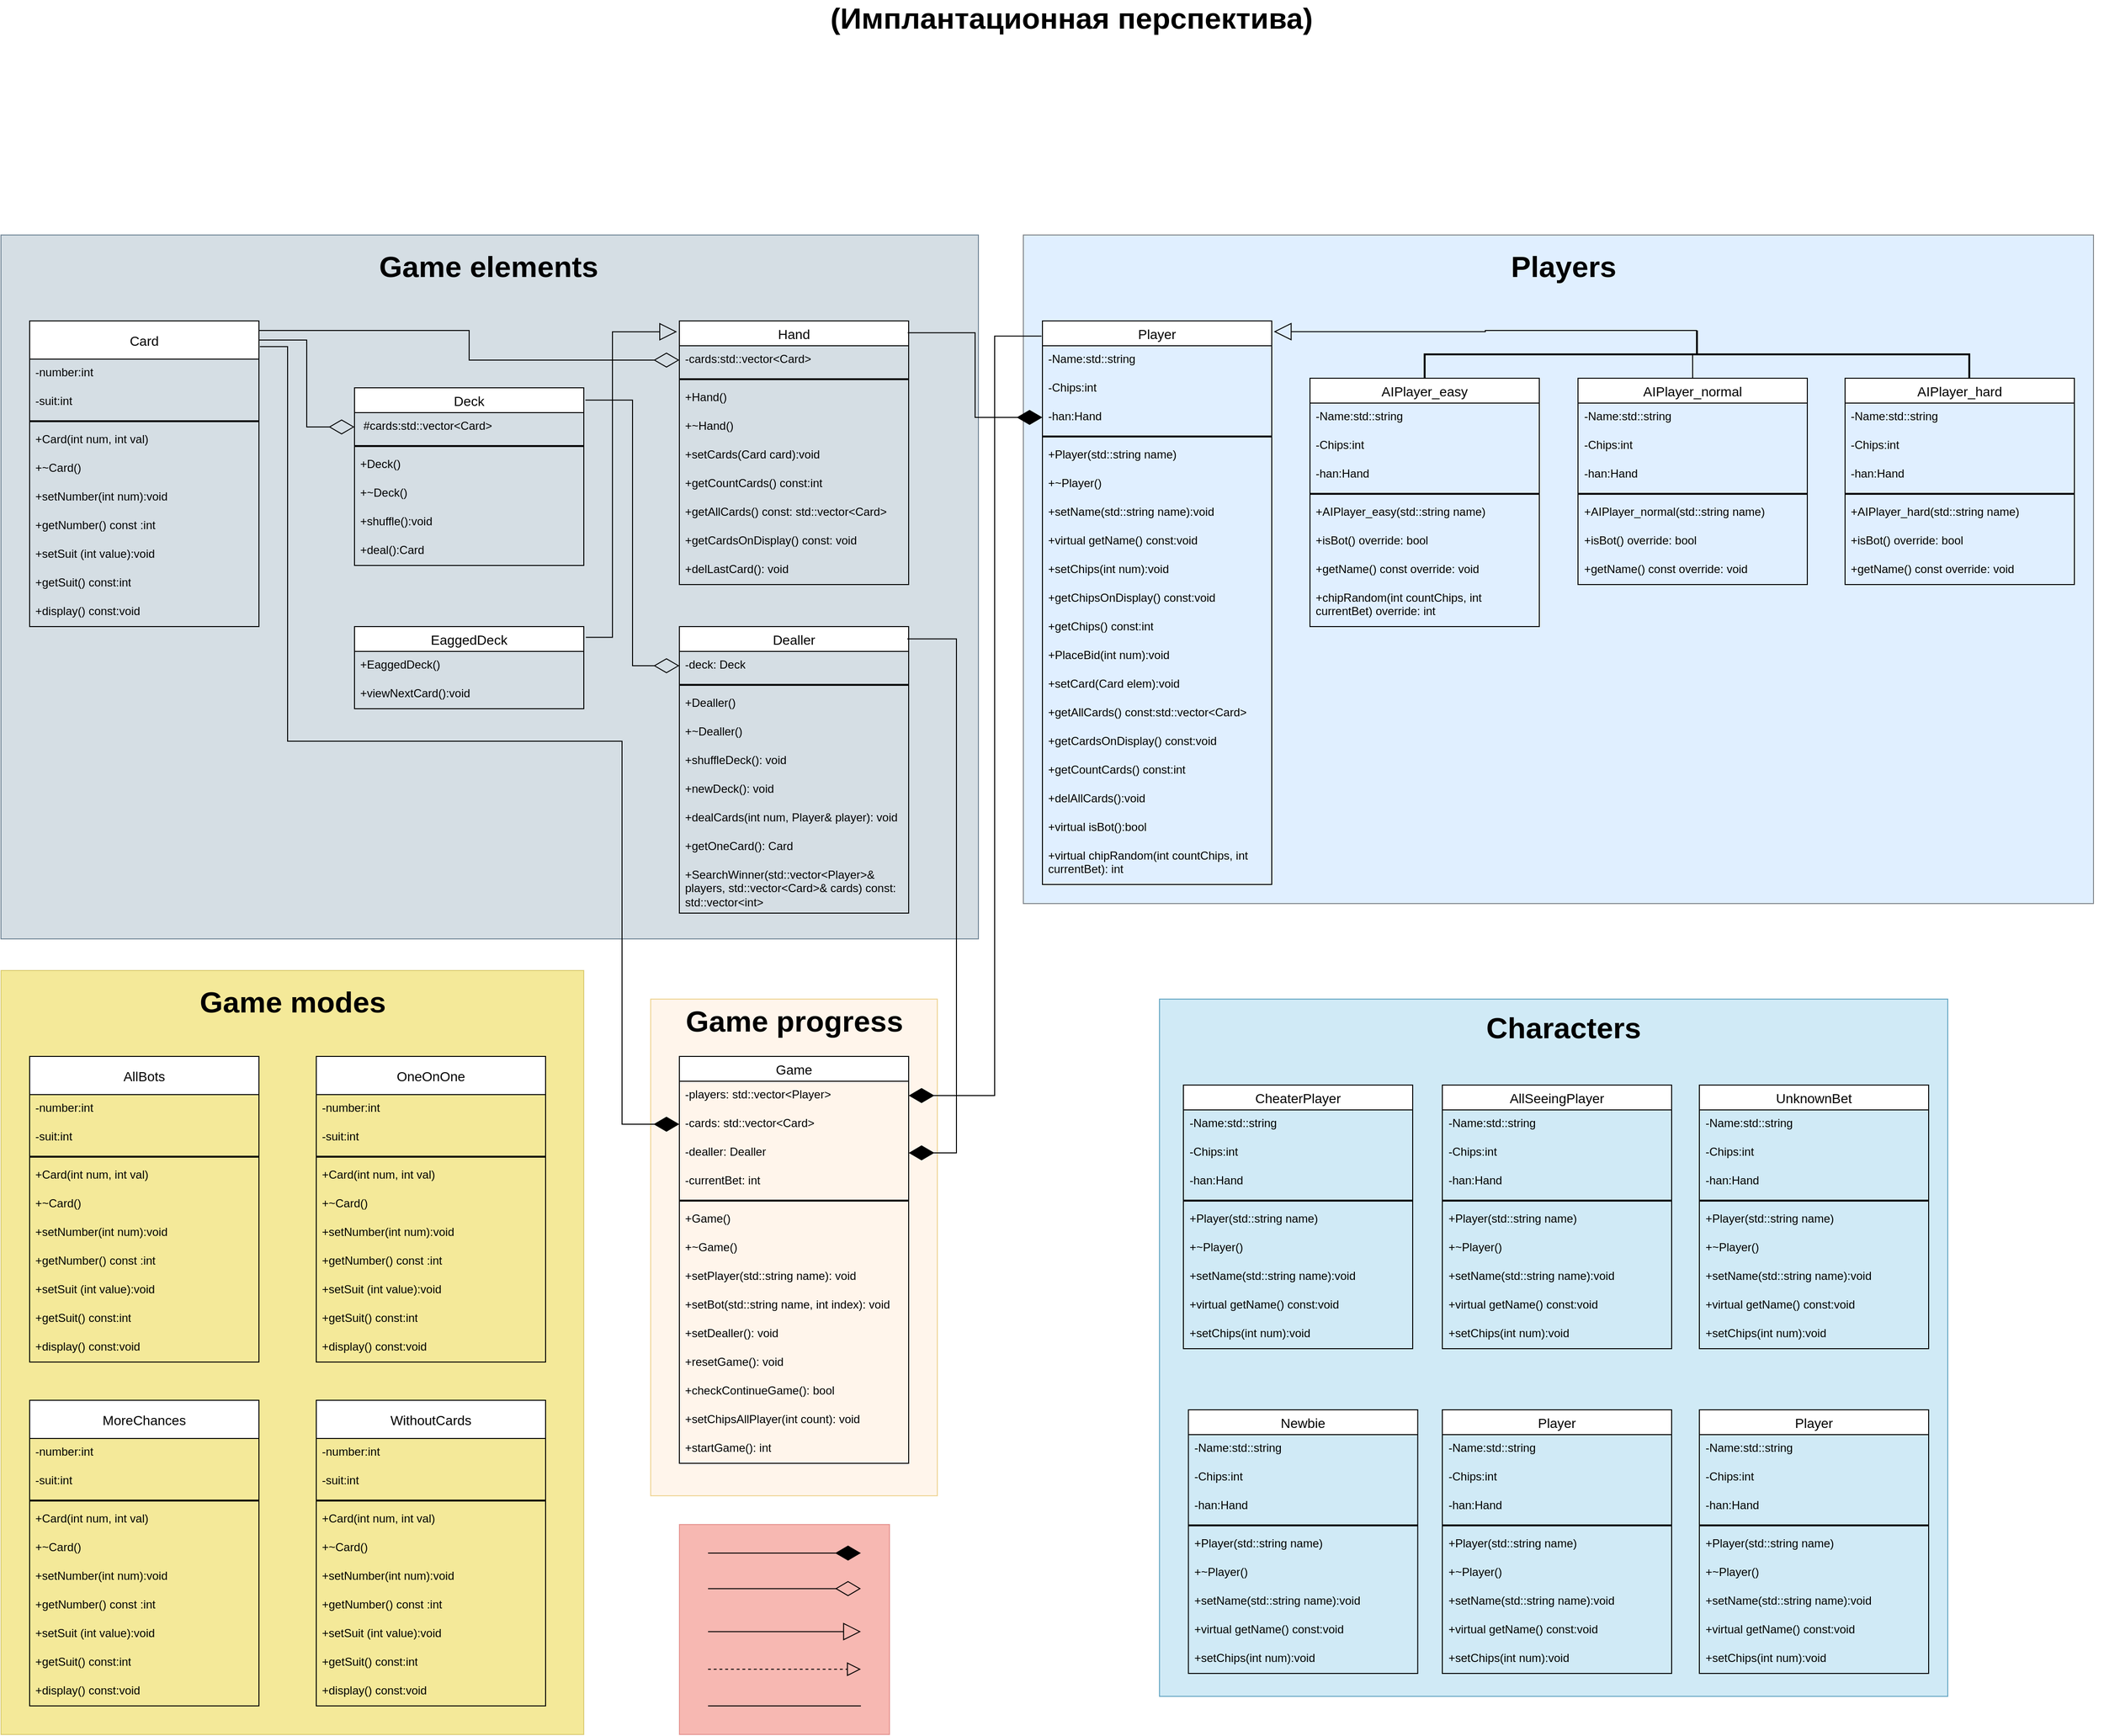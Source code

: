 <mxfile version="26.0.14">
  <diagram name="Страница — 1" id="BBBDJePbc_orhdCfOYgq">
    <mxGraphModel dx="4327" dy="2909" grid="1" gridSize="10" guides="1" tooltips="1" connect="1" arrows="1" fold="1" page="1" pageScale="1" pageWidth="827" pageHeight="1169" math="0" shadow="0">
      <root>
        <mxCell id="0" />
        <mxCell id="1" parent="0" />
        <mxCell id="8R1dKUmEswC1AoqY1FyO-518" value="" style="rounded=0;whiteSpace=wrap;html=1;fillColor=#e51400;strokeColor=#B20000;opacity=30;fontColor=#ffffff;" vertex="1" parent="1">
          <mxGeometry x="100" y="440" width="220" height="220" as="geometry" />
        </mxCell>
        <mxCell id="8R1dKUmEswC1AoqY1FyO-358" value="" style="rounded=0;whiteSpace=wrap;html=1;fillColor=#bac8d3;strokeColor=#23445d;opacity=60;" vertex="1" parent="1">
          <mxGeometry x="-610" y="-910" width="1023" height="737" as="geometry" />
        </mxCell>
        <mxCell id="8R1dKUmEswC1AoqY1FyO-356" value="" style="rounded=0;whiteSpace=wrap;html=1;fillColor=light-dark(#FFE6CC,#660000);strokeColor=#d79b00;opacity=40;" vertex="1" parent="1">
          <mxGeometry x="70" y="-110" width="300" height="520" as="geometry" />
        </mxCell>
        <mxCell id="8R1dKUmEswC1AoqY1FyO-352" value="" style="rounded=0;whiteSpace=wrap;html=1;fillColor=#cce5ff;strokeColor=#36393d;opacity=60;" vertex="1" parent="1">
          <mxGeometry x="460" y="-910" width="1120" height="700" as="geometry" />
        </mxCell>
        <mxCell id="8R1dKUmEswC1AoqY1FyO-37" value="Card" style="swimlane;fontStyle=0;childLayout=stackLayout;horizontal=1;startSize=40;horizontalStack=0;resizeParent=1;resizeParentMax=0;resizeLast=0;collapsible=1;marginBottom=0;align=center;fontSize=14;" vertex="1" parent="1">
          <mxGeometry x="-580" y="-820" width="240" height="320" as="geometry" />
        </mxCell>
        <mxCell id="8R1dKUmEswC1AoqY1FyO-38" value="-number:int" style="text;strokeColor=none;fillColor=none;spacingLeft=4;spacingRight=4;overflow=hidden;rotatable=0;points=[[0,0.5],[1,0.5]];portConstraint=eastwest;fontSize=12;whiteSpace=wrap;html=1;" vertex="1" parent="8R1dKUmEswC1AoqY1FyO-37">
          <mxGeometry y="40" width="240" height="30" as="geometry" />
        </mxCell>
        <mxCell id="8R1dKUmEswC1AoqY1FyO-44" value="-suit:int" style="text;strokeColor=none;fillColor=none;spacingLeft=4;spacingRight=4;overflow=hidden;rotatable=0;points=[[0,0.5],[1,0.5]];portConstraint=eastwest;fontSize=12;whiteSpace=wrap;html=1;" vertex="1" parent="8R1dKUmEswC1AoqY1FyO-37">
          <mxGeometry y="70" width="240" height="30" as="geometry" />
        </mxCell>
        <mxCell id="8R1dKUmEswC1AoqY1FyO-43" value="" style="line;strokeWidth=2;html=1;" vertex="1" parent="8R1dKUmEswC1AoqY1FyO-37">
          <mxGeometry y="100" width="240" height="10" as="geometry" />
        </mxCell>
        <mxCell id="8R1dKUmEswC1AoqY1FyO-39" value="+Card(int num, int val)" style="text;strokeColor=none;fillColor=none;spacingLeft=4;spacingRight=4;overflow=hidden;rotatable=0;points=[[0,0.5],[1,0.5]];portConstraint=eastwest;fontSize=12;whiteSpace=wrap;html=1;" vertex="1" parent="8R1dKUmEswC1AoqY1FyO-37">
          <mxGeometry y="110" width="240" height="30" as="geometry" />
        </mxCell>
        <mxCell id="8R1dKUmEswC1AoqY1FyO-40" value="+~Card()" style="text;strokeColor=none;fillColor=none;spacingLeft=4;spacingRight=4;overflow=hidden;rotatable=0;points=[[0,0.5],[1,0.5]];portConstraint=eastwest;fontSize=12;whiteSpace=wrap;html=1;" vertex="1" parent="8R1dKUmEswC1AoqY1FyO-37">
          <mxGeometry y="140" width="240" height="30" as="geometry" />
        </mxCell>
        <mxCell id="8R1dKUmEswC1AoqY1FyO-45" value="+setNumber(int num):void" style="text;strokeColor=none;fillColor=none;spacingLeft=4;spacingRight=4;overflow=hidden;rotatable=0;points=[[0,0.5],[1,0.5]];portConstraint=eastwest;fontSize=12;whiteSpace=wrap;html=1;" vertex="1" parent="8R1dKUmEswC1AoqY1FyO-37">
          <mxGeometry y="170" width="240" height="30" as="geometry" />
        </mxCell>
        <mxCell id="8R1dKUmEswC1AoqY1FyO-46" value="+getNumber() const :int" style="text;strokeColor=none;fillColor=none;spacingLeft=4;spacingRight=4;overflow=hidden;rotatable=0;points=[[0,0.5],[1,0.5]];portConstraint=eastwest;fontSize=12;whiteSpace=wrap;html=1;" vertex="1" parent="8R1dKUmEswC1AoqY1FyO-37">
          <mxGeometry y="200" width="240" height="30" as="geometry" />
        </mxCell>
        <mxCell id="8R1dKUmEswC1AoqY1FyO-47" value="+setSuit (int value):void" style="text;strokeColor=none;fillColor=none;spacingLeft=4;spacingRight=4;overflow=hidden;rotatable=0;points=[[0,0.5],[1,0.5]];portConstraint=eastwest;fontSize=12;whiteSpace=wrap;html=1;" vertex="1" parent="8R1dKUmEswC1AoqY1FyO-37">
          <mxGeometry y="230" width="240" height="30" as="geometry" />
        </mxCell>
        <mxCell id="8R1dKUmEswC1AoqY1FyO-48" value="+getSuit() const:int" style="text;strokeColor=none;fillColor=none;spacingLeft=4;spacingRight=4;overflow=hidden;rotatable=0;points=[[0,0.5],[1,0.5]];portConstraint=eastwest;fontSize=12;whiteSpace=wrap;html=1;" vertex="1" parent="8R1dKUmEswC1AoqY1FyO-37">
          <mxGeometry y="260" width="240" height="30" as="geometry" />
        </mxCell>
        <mxCell id="8R1dKUmEswC1AoqY1FyO-50" value="+display() const:void" style="text;strokeColor=none;fillColor=none;spacingLeft=4;spacingRight=4;overflow=hidden;rotatable=0;points=[[0,0.5],[1,0.5]];portConstraint=eastwest;fontSize=12;whiteSpace=wrap;html=1;" vertex="1" parent="8R1dKUmEswC1AoqY1FyO-37">
          <mxGeometry y="290" width="240" height="30" as="geometry" />
        </mxCell>
        <mxCell id="8R1dKUmEswC1AoqY1FyO-56" value="Deck" style="swimlane;fontStyle=0;childLayout=stackLayout;horizontal=1;startSize=26;horizontalStack=0;resizeParent=1;resizeParentMax=0;resizeLast=0;collapsible=1;marginBottom=0;align=center;fontSize=14;" vertex="1" parent="1">
          <mxGeometry x="-240" y="-750" width="240" height="186" as="geometry" />
        </mxCell>
        <mxCell id="8R1dKUmEswC1AoqY1FyO-57" value="&amp;nbsp;#cards:std::vector&amp;lt;Card&amp;gt;&amp;nbsp;" style="text;strokeColor=none;fillColor=none;spacingLeft=4;spacingRight=4;overflow=hidden;rotatable=0;points=[[0,0.5],[1,0.5]];portConstraint=eastwest;fontSize=12;whiteSpace=wrap;html=1;" vertex="1" parent="8R1dKUmEswC1AoqY1FyO-56">
          <mxGeometry y="26" width="240" height="30" as="geometry" />
        </mxCell>
        <mxCell id="8R1dKUmEswC1AoqY1FyO-59" value="" style="line;strokeWidth=2;html=1;" vertex="1" parent="8R1dKUmEswC1AoqY1FyO-56">
          <mxGeometry y="56" width="240" height="10" as="geometry" />
        </mxCell>
        <mxCell id="8R1dKUmEswC1AoqY1FyO-60" value="+Deck()" style="text;strokeColor=none;fillColor=none;spacingLeft=4;spacingRight=4;overflow=hidden;rotatable=0;points=[[0,0.5],[1,0.5]];portConstraint=eastwest;fontSize=12;whiteSpace=wrap;html=1;" vertex="1" parent="8R1dKUmEswC1AoqY1FyO-56">
          <mxGeometry y="66" width="240" height="30" as="geometry" />
        </mxCell>
        <mxCell id="8R1dKUmEswC1AoqY1FyO-61" value="+~Deck()" style="text;strokeColor=none;fillColor=none;spacingLeft=4;spacingRight=4;overflow=hidden;rotatable=0;points=[[0,0.5],[1,0.5]];portConstraint=eastwest;fontSize=12;whiteSpace=wrap;html=1;" vertex="1" parent="8R1dKUmEswC1AoqY1FyO-56">
          <mxGeometry y="96" width="240" height="30" as="geometry" />
        </mxCell>
        <mxCell id="8R1dKUmEswC1AoqY1FyO-62" value="+shuffle():void" style="text;strokeColor=none;fillColor=none;spacingLeft=4;spacingRight=4;overflow=hidden;rotatable=0;points=[[0,0.5],[1,0.5]];portConstraint=eastwest;fontSize=12;whiteSpace=wrap;html=1;" vertex="1" parent="8R1dKUmEswC1AoqY1FyO-56">
          <mxGeometry y="126" width="240" height="30" as="geometry" />
        </mxCell>
        <mxCell id="8R1dKUmEswC1AoqY1FyO-63" value="+deal():Card" style="text;strokeColor=none;fillColor=none;spacingLeft=4;spacingRight=4;overflow=hidden;rotatable=0;points=[[0,0.5],[1,0.5]];portConstraint=eastwest;fontSize=12;whiteSpace=wrap;html=1;" vertex="1" parent="8R1dKUmEswC1AoqY1FyO-56">
          <mxGeometry y="156" width="240" height="30" as="geometry" />
        </mxCell>
        <mxCell id="8R1dKUmEswC1AoqY1FyO-74" value="Hand" style="swimlane;fontStyle=0;childLayout=stackLayout;horizontal=1;startSize=26;horizontalStack=0;resizeParent=1;resizeParentMax=0;resizeLast=0;collapsible=1;marginBottom=0;align=center;fontSize=14;" vertex="1" parent="1">
          <mxGeometry x="100" y="-820" width="240" height="276" as="geometry" />
        </mxCell>
        <mxCell id="8R1dKUmEswC1AoqY1FyO-75" value="-cards:std::vector&amp;lt;Card&amp;gt;" style="text;strokeColor=none;fillColor=none;spacingLeft=4;spacingRight=4;overflow=hidden;rotatable=0;points=[[0,0.5],[1,0.5]];portConstraint=eastwest;fontSize=12;whiteSpace=wrap;html=1;" vertex="1" parent="8R1dKUmEswC1AoqY1FyO-74">
          <mxGeometry y="26" width="240" height="30" as="geometry" />
        </mxCell>
        <mxCell id="8R1dKUmEswC1AoqY1FyO-77" value="" style="line;strokeWidth=2;html=1;" vertex="1" parent="8R1dKUmEswC1AoqY1FyO-74">
          <mxGeometry y="56" width="240" height="10" as="geometry" />
        </mxCell>
        <mxCell id="8R1dKUmEswC1AoqY1FyO-78" value="+Hand()" style="text;strokeColor=none;fillColor=none;spacingLeft=4;spacingRight=4;overflow=hidden;rotatable=0;points=[[0,0.5],[1,0.5]];portConstraint=eastwest;fontSize=12;whiteSpace=wrap;html=1;" vertex="1" parent="8R1dKUmEswC1AoqY1FyO-74">
          <mxGeometry y="66" width="240" height="30" as="geometry" />
        </mxCell>
        <mxCell id="8R1dKUmEswC1AoqY1FyO-79" value="+~Hand()" style="text;strokeColor=none;fillColor=none;spacingLeft=4;spacingRight=4;overflow=hidden;rotatable=0;points=[[0,0.5],[1,0.5]];portConstraint=eastwest;fontSize=12;whiteSpace=wrap;html=1;" vertex="1" parent="8R1dKUmEswC1AoqY1FyO-74">
          <mxGeometry y="96" width="240" height="30" as="geometry" />
        </mxCell>
        <mxCell id="8R1dKUmEswC1AoqY1FyO-80" value="+setCards(Card card):void" style="text;strokeColor=none;fillColor=none;spacingLeft=4;spacingRight=4;overflow=hidden;rotatable=0;points=[[0,0.5],[1,0.5]];portConstraint=eastwest;fontSize=12;whiteSpace=wrap;html=1;" vertex="1" parent="8R1dKUmEswC1AoqY1FyO-74">
          <mxGeometry y="126" width="240" height="30" as="geometry" />
        </mxCell>
        <mxCell id="8R1dKUmEswC1AoqY1FyO-81" value="+getCountCards() const:int" style="text;strokeColor=none;fillColor=none;spacingLeft=4;spacingRight=4;overflow=hidden;rotatable=0;points=[[0,0.5],[1,0.5]];portConstraint=eastwest;fontSize=12;whiteSpace=wrap;html=1;" vertex="1" parent="8R1dKUmEswC1AoqY1FyO-74">
          <mxGeometry y="156" width="240" height="30" as="geometry" />
        </mxCell>
        <mxCell id="8R1dKUmEswC1AoqY1FyO-82" value="+getAllCards() const: std::vector&amp;lt;Card&amp;gt;" style="text;strokeColor=none;fillColor=none;spacingLeft=4;spacingRight=4;overflow=hidden;rotatable=0;points=[[0,0.5],[1,0.5]];portConstraint=eastwest;fontSize=12;whiteSpace=wrap;html=1;" vertex="1" parent="8R1dKUmEswC1AoqY1FyO-74">
          <mxGeometry y="186" width="240" height="30" as="geometry" />
        </mxCell>
        <mxCell id="8R1dKUmEswC1AoqY1FyO-83" value="+getCardsOnDisplay() const: void" style="text;strokeColor=none;fillColor=none;spacingLeft=4;spacingRight=4;overflow=hidden;rotatable=0;points=[[0,0.5],[1,0.5]];portConstraint=eastwest;fontSize=12;whiteSpace=wrap;html=1;" vertex="1" parent="8R1dKUmEswC1AoqY1FyO-74">
          <mxGeometry y="216" width="240" height="30" as="geometry" />
        </mxCell>
        <mxCell id="8R1dKUmEswC1AoqY1FyO-84" value="+delLastCard(): void" style="text;strokeColor=none;fillColor=none;spacingLeft=4;spacingRight=4;overflow=hidden;rotatable=0;points=[[0,0.5],[1,0.5]];portConstraint=eastwest;fontSize=12;whiteSpace=wrap;html=1;" vertex="1" parent="8R1dKUmEswC1AoqY1FyO-74">
          <mxGeometry y="246" width="240" height="30" as="geometry" />
        </mxCell>
        <mxCell id="8R1dKUmEswC1AoqY1FyO-91" value="EaggedDeck" style="swimlane;fontStyle=0;childLayout=stackLayout;horizontal=1;startSize=26;horizontalStack=0;resizeParent=1;resizeParentMax=0;resizeLast=0;collapsible=1;marginBottom=0;align=center;fontSize=14;" vertex="1" parent="1">
          <mxGeometry x="-240" y="-500" width="240" height="86" as="geometry" />
        </mxCell>
        <mxCell id="8R1dKUmEswC1AoqY1FyO-94" value="+EaggedDeck()" style="text;strokeColor=none;fillColor=none;spacingLeft=4;spacingRight=4;overflow=hidden;rotatable=0;points=[[0,0.5],[1,0.5]];portConstraint=eastwest;fontSize=12;whiteSpace=wrap;html=1;" vertex="1" parent="8R1dKUmEswC1AoqY1FyO-91">
          <mxGeometry y="26" width="240" height="30" as="geometry" />
        </mxCell>
        <mxCell id="8R1dKUmEswC1AoqY1FyO-95" value="+viewNextCard():void" style="text;strokeColor=none;fillColor=none;spacingLeft=4;spacingRight=4;overflow=hidden;rotatable=0;points=[[0,0.5],[1,0.5]];portConstraint=eastwest;fontSize=12;whiteSpace=wrap;html=1;" vertex="1" parent="8R1dKUmEswC1AoqY1FyO-91">
          <mxGeometry y="56" width="240" height="30" as="geometry" />
        </mxCell>
        <mxCell id="8R1dKUmEswC1AoqY1FyO-101" value="Player" style="swimlane;fontStyle=0;childLayout=stackLayout;horizontal=1;startSize=26;horizontalStack=0;resizeParent=1;resizeParentMax=0;resizeLast=0;collapsible=1;marginBottom=0;align=center;fontSize=14;" vertex="1" parent="1">
          <mxGeometry x="480" y="-820" width="240" height="590" as="geometry" />
        </mxCell>
        <mxCell id="8R1dKUmEswC1AoqY1FyO-102" value="-Name:std::string" style="text;strokeColor=none;fillColor=none;spacingLeft=4;spacingRight=4;overflow=hidden;rotatable=0;points=[[0,0.5],[1,0.5]];portConstraint=eastwest;fontSize=12;whiteSpace=wrap;html=1;" vertex="1" parent="8R1dKUmEswC1AoqY1FyO-101">
          <mxGeometry y="26" width="240" height="30" as="geometry" />
        </mxCell>
        <mxCell id="8R1dKUmEswC1AoqY1FyO-103" value="-Chips:int" style="text;strokeColor=none;fillColor=none;spacingLeft=4;spacingRight=4;overflow=hidden;rotatable=0;points=[[0,0.5],[1,0.5]];portConstraint=eastwest;fontSize=12;whiteSpace=wrap;html=1;" vertex="1" parent="8R1dKUmEswC1AoqY1FyO-101">
          <mxGeometry y="56" width="240" height="30" as="geometry" />
        </mxCell>
        <mxCell id="8R1dKUmEswC1AoqY1FyO-112" value="-han:Hand" style="text;strokeColor=none;fillColor=none;spacingLeft=4;spacingRight=4;overflow=hidden;rotatable=0;points=[[0,0.5],[1,0.5]];portConstraint=eastwest;fontSize=12;whiteSpace=wrap;html=1;" vertex="1" parent="8R1dKUmEswC1AoqY1FyO-101">
          <mxGeometry y="86" width="240" height="30" as="geometry" />
        </mxCell>
        <mxCell id="8R1dKUmEswC1AoqY1FyO-104" value="" style="line;strokeWidth=2;html=1;" vertex="1" parent="8R1dKUmEswC1AoqY1FyO-101">
          <mxGeometry y="116" width="240" height="10" as="geometry" />
        </mxCell>
        <mxCell id="8R1dKUmEswC1AoqY1FyO-105" value="+Player(std::string name)" style="text;strokeColor=none;fillColor=none;spacingLeft=4;spacingRight=4;overflow=hidden;rotatable=0;points=[[0,0.5],[1,0.5]];portConstraint=eastwest;fontSize=12;whiteSpace=wrap;html=1;" vertex="1" parent="8R1dKUmEswC1AoqY1FyO-101">
          <mxGeometry y="126" width="240" height="30" as="geometry" />
        </mxCell>
        <mxCell id="8R1dKUmEswC1AoqY1FyO-106" value="+~Player()" style="text;strokeColor=none;fillColor=none;spacingLeft=4;spacingRight=4;overflow=hidden;rotatable=0;points=[[0,0.5],[1,0.5]];portConstraint=eastwest;fontSize=12;whiteSpace=wrap;html=1;" vertex="1" parent="8R1dKUmEswC1AoqY1FyO-101">
          <mxGeometry y="156" width="240" height="30" as="geometry" />
        </mxCell>
        <mxCell id="8R1dKUmEswC1AoqY1FyO-107" value="+setName(std::string name):void" style="text;strokeColor=none;fillColor=none;spacingLeft=4;spacingRight=4;overflow=hidden;rotatable=0;points=[[0,0.5],[1,0.5]];portConstraint=eastwest;fontSize=12;whiteSpace=wrap;html=1;" vertex="1" parent="8R1dKUmEswC1AoqY1FyO-101">
          <mxGeometry y="186" width="240" height="30" as="geometry" />
        </mxCell>
        <mxCell id="8R1dKUmEswC1AoqY1FyO-108" value="+virtual getName() const:void" style="text;strokeColor=none;fillColor=none;spacingLeft=4;spacingRight=4;overflow=hidden;rotatable=0;points=[[0,0.5],[1,0.5]];portConstraint=eastwest;fontSize=12;whiteSpace=wrap;html=1;" vertex="1" parent="8R1dKUmEswC1AoqY1FyO-101">
          <mxGeometry y="216" width="240" height="30" as="geometry" />
        </mxCell>
        <mxCell id="8R1dKUmEswC1AoqY1FyO-109" value="+setChips(int num):void" style="text;strokeColor=none;fillColor=none;spacingLeft=4;spacingRight=4;overflow=hidden;rotatable=0;points=[[0,0.5],[1,0.5]];portConstraint=eastwest;fontSize=12;whiteSpace=wrap;html=1;" vertex="1" parent="8R1dKUmEswC1AoqY1FyO-101">
          <mxGeometry y="246" width="240" height="30" as="geometry" />
        </mxCell>
        <mxCell id="8R1dKUmEswC1AoqY1FyO-110" value="+getChipsOnDisplay() const:void" style="text;strokeColor=none;fillColor=none;spacingLeft=4;spacingRight=4;overflow=hidden;rotatable=0;points=[[0,0.5],[1,0.5]];portConstraint=eastwest;fontSize=12;whiteSpace=wrap;html=1;" vertex="1" parent="8R1dKUmEswC1AoqY1FyO-101">
          <mxGeometry y="276" width="240" height="30" as="geometry" />
        </mxCell>
        <mxCell id="8R1dKUmEswC1AoqY1FyO-111" value="+getChips() const:int" style="text;strokeColor=none;fillColor=none;spacingLeft=4;spacingRight=4;overflow=hidden;rotatable=0;points=[[0,0.5],[1,0.5]];portConstraint=eastwest;fontSize=12;whiteSpace=wrap;html=1;" vertex="1" parent="8R1dKUmEswC1AoqY1FyO-101">
          <mxGeometry y="306" width="240" height="30" as="geometry" />
        </mxCell>
        <mxCell id="8R1dKUmEswC1AoqY1FyO-113" value="+PlaceBid(int num):void" style="text;strokeColor=none;fillColor=none;spacingLeft=4;spacingRight=4;overflow=hidden;rotatable=0;points=[[0,0.5],[1,0.5]];portConstraint=eastwest;fontSize=12;whiteSpace=wrap;html=1;" vertex="1" parent="8R1dKUmEswC1AoqY1FyO-101">
          <mxGeometry y="336" width="240" height="30" as="geometry" />
        </mxCell>
        <mxCell id="8R1dKUmEswC1AoqY1FyO-115" value="+setCard(Card elem):void" style="text;strokeColor=none;fillColor=none;spacingLeft=4;spacingRight=4;overflow=hidden;rotatable=0;points=[[0,0.5],[1,0.5]];portConstraint=eastwest;fontSize=12;whiteSpace=wrap;html=1;" vertex="1" parent="8R1dKUmEswC1AoqY1FyO-101">
          <mxGeometry y="366" width="240" height="30" as="geometry" />
        </mxCell>
        <mxCell id="8R1dKUmEswC1AoqY1FyO-114" value="+getAllCards() const:std::vector&amp;lt;Card&amp;gt;&amp;nbsp;" style="text;strokeColor=none;fillColor=none;spacingLeft=4;spacingRight=4;overflow=hidden;rotatable=0;points=[[0,0.5],[1,0.5]];portConstraint=eastwest;fontSize=12;whiteSpace=wrap;html=1;" vertex="1" parent="8R1dKUmEswC1AoqY1FyO-101">
          <mxGeometry y="396" width="240" height="30" as="geometry" />
        </mxCell>
        <mxCell id="8R1dKUmEswC1AoqY1FyO-116" value="+getCardsOnDisplay() const:void&amp;nbsp;" style="text;strokeColor=none;fillColor=none;spacingLeft=4;spacingRight=4;overflow=hidden;rotatable=0;points=[[0,0.5],[1,0.5]];portConstraint=eastwest;fontSize=12;whiteSpace=wrap;html=1;" vertex="1" parent="8R1dKUmEswC1AoqY1FyO-101">
          <mxGeometry y="426" width="240" height="30" as="geometry" />
        </mxCell>
        <mxCell id="8R1dKUmEswC1AoqY1FyO-118" value="+getCountCards() const:int" style="text;strokeColor=none;fillColor=none;spacingLeft=4;spacingRight=4;overflow=hidden;rotatable=0;points=[[0,0.5],[1,0.5]];portConstraint=eastwest;fontSize=12;whiteSpace=wrap;html=1;" vertex="1" parent="8R1dKUmEswC1AoqY1FyO-101">
          <mxGeometry y="456" width="240" height="30" as="geometry" />
        </mxCell>
        <mxCell id="8R1dKUmEswC1AoqY1FyO-117" value="+delAllCards():void" style="text;strokeColor=none;fillColor=none;spacingLeft=4;spacingRight=4;overflow=hidden;rotatable=0;points=[[0,0.5],[1,0.5]];portConstraint=eastwest;fontSize=12;whiteSpace=wrap;html=1;" vertex="1" parent="8R1dKUmEswC1AoqY1FyO-101">
          <mxGeometry y="486" width="240" height="30" as="geometry" />
        </mxCell>
        <mxCell id="8R1dKUmEswC1AoqY1FyO-120" value="+virtual isBot():bool" style="text;strokeColor=none;fillColor=none;spacingLeft=4;spacingRight=4;overflow=hidden;rotatable=0;points=[[0,0.5],[1,0.5]];portConstraint=eastwest;fontSize=12;whiteSpace=wrap;html=1;" vertex="1" parent="8R1dKUmEswC1AoqY1FyO-101">
          <mxGeometry y="516" width="240" height="30" as="geometry" />
        </mxCell>
        <mxCell id="8R1dKUmEswC1AoqY1FyO-122" value="+virtual chipRandom(int countChips, int currentBet): int" style="text;strokeColor=none;fillColor=none;spacingLeft=4;spacingRight=4;overflow=hidden;rotatable=0;points=[[0,0.5],[1,0.5]];portConstraint=eastwest;fontSize=12;whiteSpace=wrap;html=1;" vertex="1" parent="8R1dKUmEswC1AoqY1FyO-101">
          <mxGeometry y="546" width="240" height="44" as="geometry" />
        </mxCell>
        <mxCell id="8R1dKUmEswC1AoqY1FyO-126" value="Dealler" style="swimlane;fontStyle=0;childLayout=stackLayout;horizontal=1;startSize=26;horizontalStack=0;resizeParent=1;resizeParentMax=0;resizeLast=0;collapsible=1;marginBottom=0;align=center;fontSize=14;" vertex="1" parent="1">
          <mxGeometry x="100" y="-500" width="240" height="300" as="geometry" />
        </mxCell>
        <mxCell id="8R1dKUmEswC1AoqY1FyO-127" value="-deck: Deck" style="text;strokeColor=none;fillColor=none;spacingLeft=4;spacingRight=4;overflow=hidden;rotatable=0;points=[[0,0.5],[1,0.5]];portConstraint=eastwest;fontSize=12;whiteSpace=wrap;html=1;" vertex="1" parent="8R1dKUmEswC1AoqY1FyO-126">
          <mxGeometry y="26" width="240" height="30" as="geometry" />
        </mxCell>
        <mxCell id="8R1dKUmEswC1AoqY1FyO-130" value="" style="line;strokeWidth=2;html=1;" vertex="1" parent="8R1dKUmEswC1AoqY1FyO-126">
          <mxGeometry y="56" width="240" height="10" as="geometry" />
        </mxCell>
        <mxCell id="8R1dKUmEswC1AoqY1FyO-131" value="+Dealler()" style="text;strokeColor=none;fillColor=none;spacingLeft=4;spacingRight=4;overflow=hidden;rotatable=0;points=[[0,0.5],[1,0.5]];portConstraint=eastwest;fontSize=12;whiteSpace=wrap;html=1;" vertex="1" parent="8R1dKUmEswC1AoqY1FyO-126">
          <mxGeometry y="66" width="240" height="30" as="geometry" />
        </mxCell>
        <mxCell id="8R1dKUmEswC1AoqY1FyO-132" value="+~Dealler()" style="text;strokeColor=none;fillColor=none;spacingLeft=4;spacingRight=4;overflow=hidden;rotatable=0;points=[[0,0.5],[1,0.5]];portConstraint=eastwest;fontSize=12;whiteSpace=wrap;html=1;" vertex="1" parent="8R1dKUmEswC1AoqY1FyO-126">
          <mxGeometry y="96" width="240" height="30" as="geometry" />
        </mxCell>
        <mxCell id="8R1dKUmEswC1AoqY1FyO-133" value="+shuffleDeck(): void" style="text;strokeColor=none;fillColor=none;spacingLeft=4;spacingRight=4;overflow=hidden;rotatable=0;points=[[0,0.5],[1,0.5]];portConstraint=eastwest;fontSize=12;whiteSpace=wrap;html=1;" vertex="1" parent="8R1dKUmEswC1AoqY1FyO-126">
          <mxGeometry y="126" width="240" height="30" as="geometry" />
        </mxCell>
        <mxCell id="8R1dKUmEswC1AoqY1FyO-134" value="+newDeck(): void" style="text;strokeColor=none;fillColor=none;spacingLeft=4;spacingRight=4;overflow=hidden;rotatable=0;points=[[0,0.5],[1,0.5]];portConstraint=eastwest;fontSize=12;whiteSpace=wrap;html=1;" vertex="1" parent="8R1dKUmEswC1AoqY1FyO-126">
          <mxGeometry y="156" width="240" height="30" as="geometry" />
        </mxCell>
        <mxCell id="8R1dKUmEswC1AoqY1FyO-135" value="+dealCards(int num, Player&amp;amp; player): void" style="text;strokeColor=none;fillColor=none;spacingLeft=4;spacingRight=4;overflow=hidden;rotatable=0;points=[[0,0.5],[1,0.5]];portConstraint=eastwest;fontSize=12;whiteSpace=wrap;html=1;" vertex="1" parent="8R1dKUmEswC1AoqY1FyO-126">
          <mxGeometry y="186" width="240" height="30" as="geometry" />
        </mxCell>
        <mxCell id="8R1dKUmEswC1AoqY1FyO-136" value="+getOneCard(): Card" style="text;strokeColor=none;fillColor=none;spacingLeft=4;spacingRight=4;overflow=hidden;rotatable=0;points=[[0,0.5],[1,0.5]];portConstraint=eastwest;fontSize=12;whiteSpace=wrap;html=1;" vertex="1" parent="8R1dKUmEswC1AoqY1FyO-126">
          <mxGeometry y="216" width="240" height="30" as="geometry" />
        </mxCell>
        <mxCell id="8R1dKUmEswC1AoqY1FyO-137" value="+SearchWinner(std::vector&amp;lt;Player&amp;gt;&amp;amp; players, std::vector&amp;lt;Card&amp;gt;&amp;amp; cards) const: std::vector&amp;lt;int&amp;gt;" style="text;strokeColor=none;fillColor=none;spacingLeft=4;spacingRight=4;overflow=hidden;rotatable=0;points=[[0,0.5],[1,0.5]];portConstraint=eastwest;fontSize=12;whiteSpace=wrap;html=1;" vertex="1" parent="8R1dKUmEswC1AoqY1FyO-126">
          <mxGeometry y="246" width="240" height="54" as="geometry" />
        </mxCell>
        <mxCell id="8R1dKUmEswC1AoqY1FyO-147" value="Game" style="swimlane;fontStyle=0;childLayout=stackLayout;horizontal=1;startSize=26;horizontalStack=0;resizeParent=1;resizeParentMax=0;resizeLast=0;collapsible=1;marginBottom=0;align=center;fontSize=14;" vertex="1" parent="1">
          <mxGeometry x="100" y="-50" width="240" height="426" as="geometry" />
        </mxCell>
        <mxCell id="8R1dKUmEswC1AoqY1FyO-148" value="-players: std::vector&amp;lt;Player&amp;gt;" style="text;strokeColor=none;fillColor=none;spacingLeft=4;spacingRight=4;overflow=hidden;rotatable=0;points=[[0,0.5],[1,0.5]];portConstraint=eastwest;fontSize=12;whiteSpace=wrap;html=1;" vertex="1" parent="8R1dKUmEswC1AoqY1FyO-147">
          <mxGeometry y="26" width="240" height="30" as="geometry" />
        </mxCell>
        <mxCell id="8R1dKUmEswC1AoqY1FyO-149" value="-cards: std::vector&amp;lt;Card&amp;gt;" style="text;strokeColor=none;fillColor=none;spacingLeft=4;spacingRight=4;overflow=hidden;rotatable=0;points=[[0,0.5],[1,0.5]];portConstraint=eastwest;fontSize=12;whiteSpace=wrap;html=1;" vertex="1" parent="8R1dKUmEswC1AoqY1FyO-147">
          <mxGeometry y="56" width="240" height="30" as="geometry" />
        </mxCell>
        <mxCell id="8R1dKUmEswC1AoqY1FyO-167" value="-dealler: Dealler&amp;nbsp;" style="text;strokeColor=none;fillColor=none;spacingLeft=4;spacingRight=4;overflow=hidden;rotatable=0;points=[[0,0.5],[1,0.5]];portConstraint=eastwest;fontSize=12;whiteSpace=wrap;html=1;" vertex="1" parent="8R1dKUmEswC1AoqY1FyO-147">
          <mxGeometry y="86" width="240" height="30" as="geometry" />
        </mxCell>
        <mxCell id="8R1dKUmEswC1AoqY1FyO-150" value="-currentBet: int" style="text;strokeColor=none;fillColor=none;spacingLeft=4;spacingRight=4;overflow=hidden;rotatable=0;points=[[0,0.5],[1,0.5]];portConstraint=eastwest;fontSize=12;whiteSpace=wrap;html=1;" vertex="1" parent="8R1dKUmEswC1AoqY1FyO-147">
          <mxGeometry y="116" width="240" height="30" as="geometry" />
        </mxCell>
        <mxCell id="8R1dKUmEswC1AoqY1FyO-151" value="" style="line;strokeWidth=2;html=1;" vertex="1" parent="8R1dKUmEswC1AoqY1FyO-147">
          <mxGeometry y="146" width="240" height="10" as="geometry" />
        </mxCell>
        <mxCell id="8R1dKUmEswC1AoqY1FyO-152" value="+Game()" style="text;strokeColor=none;fillColor=none;spacingLeft=4;spacingRight=4;overflow=hidden;rotatable=0;points=[[0,0.5],[1,0.5]];portConstraint=eastwest;fontSize=12;whiteSpace=wrap;html=1;" vertex="1" parent="8R1dKUmEswC1AoqY1FyO-147">
          <mxGeometry y="156" width="240" height="30" as="geometry" />
        </mxCell>
        <mxCell id="8R1dKUmEswC1AoqY1FyO-153" value="+~Game()" style="text;strokeColor=none;fillColor=none;spacingLeft=4;spacingRight=4;overflow=hidden;rotatable=0;points=[[0,0.5],[1,0.5]];portConstraint=eastwest;fontSize=12;whiteSpace=wrap;html=1;" vertex="1" parent="8R1dKUmEswC1AoqY1FyO-147">
          <mxGeometry y="186" width="240" height="30" as="geometry" />
        </mxCell>
        <mxCell id="8R1dKUmEswC1AoqY1FyO-154" value="+setPlayer(std::string name): void&amp;nbsp;" style="text;strokeColor=none;fillColor=none;spacingLeft=4;spacingRight=4;overflow=hidden;rotatable=0;points=[[0,0.5],[1,0.5]];portConstraint=eastwest;fontSize=12;whiteSpace=wrap;html=1;" vertex="1" parent="8R1dKUmEswC1AoqY1FyO-147">
          <mxGeometry y="216" width="240" height="30" as="geometry" />
        </mxCell>
        <mxCell id="8R1dKUmEswC1AoqY1FyO-155" value="+setBot(std::string name, int index): void&amp;nbsp;" style="text;strokeColor=none;fillColor=none;spacingLeft=4;spacingRight=4;overflow=hidden;rotatable=0;points=[[0,0.5],[1,0.5]];portConstraint=eastwest;fontSize=12;whiteSpace=wrap;html=1;" vertex="1" parent="8R1dKUmEswC1AoqY1FyO-147">
          <mxGeometry y="246" width="240" height="30" as="geometry" />
        </mxCell>
        <mxCell id="8R1dKUmEswC1AoqY1FyO-156" value="+setDealler(): void&amp;nbsp;" style="text;strokeColor=none;fillColor=none;spacingLeft=4;spacingRight=4;overflow=hidden;rotatable=0;points=[[0,0.5],[1,0.5]];portConstraint=eastwest;fontSize=12;whiteSpace=wrap;html=1;" vertex="1" parent="8R1dKUmEswC1AoqY1FyO-147">
          <mxGeometry y="276" width="240" height="30" as="geometry" />
        </mxCell>
        <mxCell id="8R1dKUmEswC1AoqY1FyO-157" value="+resetGame(): void&amp;nbsp;" style="text;strokeColor=none;fillColor=none;spacingLeft=4;spacingRight=4;overflow=hidden;rotatable=0;points=[[0,0.5],[1,0.5]];portConstraint=eastwest;fontSize=12;whiteSpace=wrap;html=1;" vertex="1" parent="8R1dKUmEswC1AoqY1FyO-147">
          <mxGeometry y="306" width="240" height="30" as="geometry" />
        </mxCell>
        <mxCell id="8R1dKUmEswC1AoqY1FyO-158" value="+checkContinueGame(): bool" style="text;strokeColor=none;fillColor=none;spacingLeft=4;spacingRight=4;overflow=hidden;rotatable=0;points=[[0,0.5],[1,0.5]];portConstraint=eastwest;fontSize=12;whiteSpace=wrap;html=1;" vertex="1" parent="8R1dKUmEswC1AoqY1FyO-147">
          <mxGeometry y="336" width="240" height="30" as="geometry" />
        </mxCell>
        <mxCell id="8R1dKUmEswC1AoqY1FyO-159" value="+setChipsAllPlayer(int count): void&amp;nbsp;" style="text;strokeColor=none;fillColor=none;spacingLeft=4;spacingRight=4;overflow=hidden;rotatable=0;points=[[0,0.5],[1,0.5]];portConstraint=eastwest;fontSize=12;whiteSpace=wrap;html=1;" vertex="1" parent="8R1dKUmEswC1AoqY1FyO-147">
          <mxGeometry y="366" width="240" height="30" as="geometry" />
        </mxCell>
        <mxCell id="8R1dKUmEswC1AoqY1FyO-160" value="+startGame(): int" style="text;strokeColor=none;fillColor=none;spacingLeft=4;spacingRight=4;overflow=hidden;rotatable=0;points=[[0,0.5],[1,0.5]];portConstraint=eastwest;fontSize=12;whiteSpace=wrap;html=1;" vertex="1" parent="8R1dKUmEswC1AoqY1FyO-147">
          <mxGeometry y="396" width="240" height="30" as="geometry" />
        </mxCell>
        <mxCell id="8R1dKUmEswC1AoqY1FyO-233" value="" style="endArrow=diamondThin;endFill=1;endSize=24;html=1;rounded=0;" edge="1" parent="1">
          <mxGeometry width="160" relative="1" as="geometry">
            <mxPoint x="130" y="470" as="sourcePoint" />
            <mxPoint x="290" y="470" as="targetPoint" />
          </mxGeometry>
        </mxCell>
        <mxCell id="8R1dKUmEswC1AoqY1FyO-237" value="(Имплантационная перспектива)" style="text;align=center;fontStyle=1;verticalAlign=middle;spacingLeft=3;spacingRight=3;strokeColor=none;rotatable=0;points=[[0,0.5],[1,0.5]];portConstraint=eastwest;html=1;fontSize=31;" vertex="1" parent="1">
          <mxGeometry x="240" y="-1150" width="540" height="26" as="geometry" />
        </mxCell>
        <mxCell id="8R1dKUmEswC1AoqY1FyO-239" value="" style="endArrow=block;endSize=16;endFill=0;html=1;rounded=0;" edge="1" parent="1">
          <mxGeometry y="-50" width="160" relative="1" as="geometry">
            <mxPoint x="130" y="552.19" as="sourcePoint" />
            <mxPoint x="290" y="552.19" as="targetPoint" />
            <mxPoint as="offset" />
          </mxGeometry>
        </mxCell>
        <mxCell id="8R1dKUmEswC1AoqY1FyO-240" value="" style="endArrow=block;dashed=1;endFill=0;endSize=12;html=1;rounded=0;" edge="1" parent="1">
          <mxGeometry width="160" relative="1" as="geometry">
            <mxPoint x="130" y="591.57" as="sourcePoint" />
            <mxPoint x="290" y="591.57" as="targetPoint" />
          </mxGeometry>
        </mxCell>
        <mxCell id="8R1dKUmEswC1AoqY1FyO-241" value="" style="endArrow=diamondThin;endFill=0;endSize=24;html=1;rounded=0;" edge="1" parent="1">
          <mxGeometry width="160" relative="1" as="geometry">
            <mxPoint x="130" y="507.19" as="sourcePoint" />
            <mxPoint x="290" y="507.19" as="targetPoint" />
          </mxGeometry>
        </mxCell>
        <mxCell id="8R1dKUmEswC1AoqY1FyO-242" value="" style="endArrow=none;html=1;rounded=0;" edge="1" parent="1">
          <mxGeometry width="50" height="50" relative="1" as="geometry">
            <mxPoint x="130" y="630" as="sourcePoint" />
            <mxPoint x="290" y="630" as="targetPoint" />
          </mxGeometry>
        </mxCell>
        <mxCell id="8R1dKUmEswC1AoqY1FyO-243" value="" style="endArrow=diamondThin;endFill=0;endSize=24;html=1;rounded=0;entryX=0;entryY=0.5;entryDx=0;entryDy=0;edgeStyle=elbowEdgeStyle;" edge="1" parent="1" target="8R1dKUmEswC1AoqY1FyO-57">
          <mxGeometry width="160" relative="1" as="geometry">
            <mxPoint x="-340" y="-800" as="sourcePoint" />
            <mxPoint x="-180" y="-800" as="targetPoint" />
          </mxGeometry>
        </mxCell>
        <mxCell id="8R1dKUmEswC1AoqY1FyO-252" value="" style="endArrow=block;endSize=16;endFill=0;html=1;rounded=0;exitX=0;exitY=0.5;exitDx=0;exitDy=0;entryX=1.009;entryY=0.019;entryDx=0;entryDy=0;entryPerimeter=0;edgeStyle=elbowEdgeStyle;exitPerimeter=0;" edge="1" parent="1" source="8R1dKUmEswC1AoqY1FyO-256" target="8R1dKUmEswC1AoqY1FyO-101">
          <mxGeometry y="-50" width="160" relative="1" as="geometry">
            <mxPoint x="1269.06" y="-900.0" as="sourcePoint" />
            <mxPoint x="830" y="-911.43" as="targetPoint" />
            <mxPoint as="offset" />
          </mxGeometry>
        </mxCell>
        <mxCell id="8R1dKUmEswC1AoqY1FyO-256" value="" style="strokeWidth=2;html=1;shape=mxgraph.flowchart.annotation_2;align=left;labelPosition=right;pointerEvents=1;direction=south;" vertex="1" parent="1">
          <mxGeometry x="880" y="-810" width="570" height="50" as="geometry" />
        </mxCell>
        <mxCell id="8R1dKUmEswC1AoqY1FyO-259" value="AIPlayer_easy" style="swimlane;fontStyle=0;childLayout=stackLayout;horizontal=1;startSize=26;horizontalStack=0;resizeParent=1;resizeParentMax=0;resizeLast=0;collapsible=1;marginBottom=0;align=center;fontSize=14;" vertex="1" parent="1">
          <mxGeometry x="760" y="-760" width="240" height="260" as="geometry" />
        </mxCell>
        <mxCell id="8R1dKUmEswC1AoqY1FyO-260" value="-Name:std::string" style="text;strokeColor=none;fillColor=none;spacingLeft=4;spacingRight=4;overflow=hidden;rotatable=0;points=[[0,0.5],[1,0.5]];portConstraint=eastwest;fontSize=12;whiteSpace=wrap;html=1;" vertex="1" parent="8R1dKUmEswC1AoqY1FyO-259">
          <mxGeometry y="26" width="240" height="30" as="geometry" />
        </mxCell>
        <mxCell id="8R1dKUmEswC1AoqY1FyO-261" value="-Chips:int" style="text;strokeColor=none;fillColor=none;spacingLeft=4;spacingRight=4;overflow=hidden;rotatable=0;points=[[0,0.5],[1,0.5]];portConstraint=eastwest;fontSize=12;whiteSpace=wrap;html=1;" vertex="1" parent="8R1dKUmEswC1AoqY1FyO-259">
          <mxGeometry y="56" width="240" height="30" as="geometry" />
        </mxCell>
        <mxCell id="8R1dKUmEswC1AoqY1FyO-262" value="-han:Hand" style="text;strokeColor=none;fillColor=none;spacingLeft=4;spacingRight=4;overflow=hidden;rotatable=0;points=[[0,0.5],[1,0.5]];portConstraint=eastwest;fontSize=12;whiteSpace=wrap;html=1;" vertex="1" parent="8R1dKUmEswC1AoqY1FyO-259">
          <mxGeometry y="86" width="240" height="30" as="geometry" />
        </mxCell>
        <mxCell id="8R1dKUmEswC1AoqY1FyO-263" value="" style="line;strokeWidth=2;html=1;" vertex="1" parent="8R1dKUmEswC1AoqY1FyO-259">
          <mxGeometry y="116" width="240" height="10" as="geometry" />
        </mxCell>
        <mxCell id="8R1dKUmEswC1AoqY1FyO-264" value="+AIPlayer_easy(std::string name)" style="text;strokeColor=none;fillColor=none;spacingLeft=4;spacingRight=4;overflow=hidden;rotatable=0;points=[[0,0.5],[1,0.5]];portConstraint=eastwest;fontSize=12;whiteSpace=wrap;html=1;" vertex="1" parent="8R1dKUmEswC1AoqY1FyO-259">
          <mxGeometry y="126" width="240" height="30" as="geometry" />
        </mxCell>
        <mxCell id="8R1dKUmEswC1AoqY1FyO-266" value="+isBot() override: bool" style="text;strokeColor=none;fillColor=none;spacingLeft=4;spacingRight=4;overflow=hidden;rotatable=0;points=[[0,0.5],[1,0.5]];portConstraint=eastwest;fontSize=12;whiteSpace=wrap;html=1;" vertex="1" parent="8R1dKUmEswC1AoqY1FyO-259">
          <mxGeometry y="156" width="240" height="30" as="geometry" />
        </mxCell>
        <mxCell id="8R1dKUmEswC1AoqY1FyO-267" value="+getName() const override: void" style="text;strokeColor=none;fillColor=none;spacingLeft=4;spacingRight=4;overflow=hidden;rotatable=0;points=[[0,0.5],[1,0.5]];portConstraint=eastwest;fontSize=12;whiteSpace=wrap;html=1;" vertex="1" parent="8R1dKUmEswC1AoqY1FyO-259">
          <mxGeometry y="186" width="240" height="30" as="geometry" />
        </mxCell>
        <mxCell id="8R1dKUmEswC1AoqY1FyO-268" value="+chipRandom(int countChips, int currentBet) override: int" style="text;strokeColor=none;fillColor=none;spacingLeft=4;spacingRight=4;overflow=hidden;rotatable=0;points=[[0,0.5],[1,0.5]];portConstraint=eastwest;fontSize=12;whiteSpace=wrap;html=1;" vertex="1" parent="8R1dKUmEswC1AoqY1FyO-259">
          <mxGeometry y="216" width="240" height="44" as="geometry" />
        </mxCell>
        <mxCell id="8R1dKUmEswC1AoqY1FyO-319" value="AIPlayer_normal" style="swimlane;fontStyle=0;childLayout=stackLayout;horizontal=1;startSize=26;horizontalStack=0;resizeParent=1;resizeParentMax=0;resizeLast=0;collapsible=1;marginBottom=0;align=center;fontSize=14;" vertex="1" parent="1">
          <mxGeometry x="1040.5" y="-760" width="240" height="216" as="geometry" />
        </mxCell>
        <mxCell id="8R1dKUmEswC1AoqY1FyO-320" value="-Name:std::string" style="text;strokeColor=none;fillColor=none;spacingLeft=4;spacingRight=4;overflow=hidden;rotatable=0;points=[[0,0.5],[1,0.5]];portConstraint=eastwest;fontSize=12;whiteSpace=wrap;html=1;" vertex="1" parent="8R1dKUmEswC1AoqY1FyO-319">
          <mxGeometry y="26" width="240" height="30" as="geometry" />
        </mxCell>
        <mxCell id="8R1dKUmEswC1AoqY1FyO-321" value="-Chips:int" style="text;strokeColor=none;fillColor=none;spacingLeft=4;spacingRight=4;overflow=hidden;rotatable=0;points=[[0,0.5],[1,0.5]];portConstraint=eastwest;fontSize=12;whiteSpace=wrap;html=1;" vertex="1" parent="8R1dKUmEswC1AoqY1FyO-319">
          <mxGeometry y="56" width="240" height="30" as="geometry" />
        </mxCell>
        <mxCell id="8R1dKUmEswC1AoqY1FyO-322" value="-han:Hand" style="text;strokeColor=none;fillColor=none;spacingLeft=4;spacingRight=4;overflow=hidden;rotatable=0;points=[[0,0.5],[1,0.5]];portConstraint=eastwest;fontSize=12;whiteSpace=wrap;html=1;" vertex="1" parent="8R1dKUmEswC1AoqY1FyO-319">
          <mxGeometry y="86" width="240" height="30" as="geometry" />
        </mxCell>
        <mxCell id="8R1dKUmEswC1AoqY1FyO-323" value="" style="line;strokeWidth=2;html=1;" vertex="1" parent="8R1dKUmEswC1AoqY1FyO-319">
          <mxGeometry y="116" width="240" height="10" as="geometry" />
        </mxCell>
        <mxCell id="8R1dKUmEswC1AoqY1FyO-324" value="+AIPlayer_normal(std::string name)" style="text;strokeColor=none;fillColor=none;spacingLeft=4;spacingRight=4;overflow=hidden;rotatable=0;points=[[0,0.5],[1,0.5]];portConstraint=eastwest;fontSize=12;whiteSpace=wrap;html=1;" vertex="1" parent="8R1dKUmEswC1AoqY1FyO-319">
          <mxGeometry y="126" width="240" height="30" as="geometry" />
        </mxCell>
        <mxCell id="8R1dKUmEswC1AoqY1FyO-325" value="+isBot() override: bool" style="text;strokeColor=none;fillColor=none;spacingLeft=4;spacingRight=4;overflow=hidden;rotatable=0;points=[[0,0.5],[1,0.5]];portConstraint=eastwest;fontSize=12;whiteSpace=wrap;html=1;" vertex="1" parent="8R1dKUmEswC1AoqY1FyO-319">
          <mxGeometry y="156" width="240" height="30" as="geometry" />
        </mxCell>
        <mxCell id="8R1dKUmEswC1AoqY1FyO-326" value="+getName() const override: void" style="text;strokeColor=none;fillColor=none;spacingLeft=4;spacingRight=4;overflow=hidden;rotatable=0;points=[[0,0.5],[1,0.5]];portConstraint=eastwest;fontSize=12;whiteSpace=wrap;html=1;" vertex="1" parent="8R1dKUmEswC1AoqY1FyO-319">
          <mxGeometry y="186" width="240" height="30" as="geometry" />
        </mxCell>
        <mxCell id="8R1dKUmEswC1AoqY1FyO-328" value="AIPlayer_hard" style="swimlane;fontStyle=0;childLayout=stackLayout;horizontal=1;startSize=26;horizontalStack=0;resizeParent=1;resizeParentMax=0;resizeLast=0;collapsible=1;marginBottom=0;align=center;fontSize=14;" vertex="1" parent="1">
          <mxGeometry x="1320" y="-760" width="240" height="216" as="geometry" />
        </mxCell>
        <mxCell id="8R1dKUmEswC1AoqY1FyO-329" value="-Name:std::string" style="text;strokeColor=none;fillColor=none;spacingLeft=4;spacingRight=4;overflow=hidden;rotatable=0;points=[[0,0.5],[1,0.5]];portConstraint=eastwest;fontSize=12;whiteSpace=wrap;html=1;" vertex="1" parent="8R1dKUmEswC1AoqY1FyO-328">
          <mxGeometry y="26" width="240" height="30" as="geometry" />
        </mxCell>
        <mxCell id="8R1dKUmEswC1AoqY1FyO-330" value="-Chips:int" style="text;strokeColor=none;fillColor=none;spacingLeft=4;spacingRight=4;overflow=hidden;rotatable=0;points=[[0,0.5],[1,0.5]];portConstraint=eastwest;fontSize=12;whiteSpace=wrap;html=1;" vertex="1" parent="8R1dKUmEswC1AoqY1FyO-328">
          <mxGeometry y="56" width="240" height="30" as="geometry" />
        </mxCell>
        <mxCell id="8R1dKUmEswC1AoqY1FyO-331" value="-han:Hand" style="text;strokeColor=none;fillColor=none;spacingLeft=4;spacingRight=4;overflow=hidden;rotatable=0;points=[[0,0.5],[1,0.5]];portConstraint=eastwest;fontSize=12;whiteSpace=wrap;html=1;" vertex="1" parent="8R1dKUmEswC1AoqY1FyO-328">
          <mxGeometry y="86" width="240" height="30" as="geometry" />
        </mxCell>
        <mxCell id="8R1dKUmEswC1AoqY1FyO-332" value="" style="line;strokeWidth=2;html=1;" vertex="1" parent="8R1dKUmEswC1AoqY1FyO-328">
          <mxGeometry y="116" width="240" height="10" as="geometry" />
        </mxCell>
        <mxCell id="8R1dKUmEswC1AoqY1FyO-333" value="+AIPlayer_hard(std::string name)" style="text;strokeColor=none;fillColor=none;spacingLeft=4;spacingRight=4;overflow=hidden;rotatable=0;points=[[0,0.5],[1,0.5]];portConstraint=eastwest;fontSize=12;whiteSpace=wrap;html=1;" vertex="1" parent="8R1dKUmEswC1AoqY1FyO-328">
          <mxGeometry y="126" width="240" height="30" as="geometry" />
        </mxCell>
        <mxCell id="8R1dKUmEswC1AoqY1FyO-334" value="+isBot() override: bool" style="text;strokeColor=none;fillColor=none;spacingLeft=4;spacingRight=4;overflow=hidden;rotatable=0;points=[[0,0.5],[1,0.5]];portConstraint=eastwest;fontSize=12;whiteSpace=wrap;html=1;" vertex="1" parent="8R1dKUmEswC1AoqY1FyO-328">
          <mxGeometry y="156" width="240" height="30" as="geometry" />
        </mxCell>
        <mxCell id="8R1dKUmEswC1AoqY1FyO-335" value="+getName() const override: void" style="text;strokeColor=none;fillColor=none;spacingLeft=4;spacingRight=4;overflow=hidden;rotatable=0;points=[[0,0.5],[1,0.5]];portConstraint=eastwest;fontSize=12;whiteSpace=wrap;html=1;" vertex="1" parent="8R1dKUmEswC1AoqY1FyO-328">
          <mxGeometry y="186" width="240" height="30" as="geometry" />
        </mxCell>
        <mxCell id="8R1dKUmEswC1AoqY1FyO-338" value="" style="endArrow=none;html=1;rounded=0;entryX=0.5;entryY=0;entryDx=0;entryDy=0;exitX=0.495;exitY=0.508;exitDx=0;exitDy=0;exitPerimeter=0;" edge="1" parent="1" source="8R1dKUmEswC1AoqY1FyO-256" target="8R1dKUmEswC1AoqY1FyO-319">
          <mxGeometry width="50" height="50" relative="1" as="geometry">
            <mxPoint x="1246.52" y="-869" as="sourcePoint" />
            <mxPoint x="1220" y="-828.85" as="targetPoint" />
          </mxGeometry>
        </mxCell>
        <mxCell id="8R1dKUmEswC1AoqY1FyO-339" value="" style="endArrow=diamondThin;endFill=0;endSize=24;html=1;rounded=0;entryX=0;entryY=0.5;entryDx=0;entryDy=0;edgeStyle=elbowEdgeStyle;exitX=0.987;exitY=0.034;exitDx=0;exitDy=0;exitPerimeter=0;" edge="1" parent="1" target="8R1dKUmEswC1AoqY1FyO-75">
          <mxGeometry width="160" relative="1" as="geometry">
            <mxPoint x="-340" y="-810" as="sourcePoint" />
            <mxPoint x="-166.88" y="-789.88" as="targetPoint" />
          </mxGeometry>
        </mxCell>
        <mxCell id="8R1dKUmEswC1AoqY1FyO-341" value="" style="endArrow=diamondThin;endFill=0;endSize=24;html=1;rounded=0;entryX=0;entryY=0.5;entryDx=0;entryDy=0;edgeStyle=elbowEdgeStyle;exitX=1.007;exitY=0.069;exitDx=0;exitDy=0;exitPerimeter=0;" edge="1" parent="1" source="8R1dKUmEswC1AoqY1FyO-56" target="8R1dKUmEswC1AoqY1FyO-127">
          <mxGeometry width="160" relative="1" as="geometry">
            <mxPoint x="-300" y="-380" as="sourcePoint" />
            <mxPoint x="140" y="-349" as="targetPoint" />
          </mxGeometry>
        </mxCell>
        <mxCell id="8R1dKUmEswC1AoqY1FyO-343" value="" style="endArrow=diamondThin;endFill=1;endSize=24;html=1;rounded=0;entryX=0;entryY=0.5;entryDx=0;entryDy=0;edgeStyle=orthogonalEdgeStyle;exitX=1.004;exitY=0.084;exitDx=0;exitDy=0;exitPerimeter=0;" edge="1" parent="1" source="8R1dKUmEswC1AoqY1FyO-37" target="8R1dKUmEswC1AoqY1FyO-149">
          <mxGeometry width="160" relative="1" as="geometry">
            <mxPoint x="-320" y="-560" as="sourcePoint" />
            <mxPoint x="-222" y="-282" as="targetPoint" />
            <Array as="points">
              <mxPoint x="-310" y="-793" />
              <mxPoint x="-310" y="-380" />
              <mxPoint x="40" y="-380" />
              <mxPoint x="40" y="21" />
            </Array>
          </mxGeometry>
        </mxCell>
        <mxCell id="8R1dKUmEswC1AoqY1FyO-344" value="" style="endArrow=diamondThin;endFill=1;endSize=24;html=1;rounded=0;edgeStyle=elbowEdgeStyle;exitX=0.994;exitY=0.043;exitDx=0;exitDy=0;exitPerimeter=0;entryX=1;entryY=0.5;entryDx=0;entryDy=0;" edge="1" parent="1" source="8R1dKUmEswC1AoqY1FyO-126" target="8R1dKUmEswC1AoqY1FyO-167">
          <mxGeometry width="160" relative="1" as="geometry">
            <mxPoint x="350" y="-487.7" as="sourcePoint" />
            <mxPoint x="350.72" y="-125.09" as="targetPoint" />
            <Array as="points">
              <mxPoint x="390" y="-260" />
            </Array>
          </mxGeometry>
        </mxCell>
        <mxCell id="8R1dKUmEswC1AoqY1FyO-346" value="" style="endArrow=diamondThin;endFill=1;endSize=24;html=1;rounded=0;entryX=1;entryY=0.5;entryDx=0;entryDy=0;edgeStyle=elbowEdgeStyle;exitX=-0.004;exitY=0.027;exitDx=0;exitDy=0;exitPerimeter=0;" edge="1" parent="1" source="8R1dKUmEswC1AoqY1FyO-101" target="8R1dKUmEswC1AoqY1FyO-148">
          <mxGeometry width="160" relative="1" as="geometry">
            <mxPoint x="351" y="-796" as="sourcePoint" />
            <mxPoint x="460" y="-709" as="targetPoint" />
            <Array as="points">
              <mxPoint x="430" y="-410" />
            </Array>
          </mxGeometry>
        </mxCell>
        <mxCell id="8R1dKUmEswC1AoqY1FyO-347" value="" style="endArrow=block;endSize=16;endFill=0;html=1;rounded=0;entryX=-0.01;entryY=0.041;entryDx=0;entryDy=0;entryPerimeter=0;edgeStyle=elbowEdgeStyle;exitX=1.009;exitY=0.131;exitDx=0;exitDy=0;exitPerimeter=0;" edge="1" parent="1" source="8R1dKUmEswC1AoqY1FyO-91" target="8R1dKUmEswC1AoqY1FyO-74">
          <mxGeometry y="-50" width="160" relative="1" as="geometry">
            <mxPoint x="20" y="-500" as="sourcePoint" />
            <mxPoint x="120.48" y="-836.208" as="targetPoint" />
            <mxPoint as="offset" />
            <Array as="points">
              <mxPoint x="30" y="-640" />
            </Array>
          </mxGeometry>
        </mxCell>
        <mxCell id="8R1dKUmEswC1AoqY1FyO-350" value="" style="endArrow=diamondThin;endFill=1;endSize=24;html=1;rounded=0;edgeStyle=elbowEdgeStyle;exitX=0.996;exitY=0.045;exitDx=0;exitDy=0;exitPerimeter=0;entryX=0;entryY=0.5;entryDx=0;entryDy=0;" edge="1" parent="1" source="8R1dKUmEswC1AoqY1FyO-74" target="8R1dKUmEswC1AoqY1FyO-112">
          <mxGeometry width="160" relative="1" as="geometry">
            <mxPoint x="-150" y="-270" as="sourcePoint" />
            <mxPoint x="10" y="-270" as="targetPoint" />
          </mxGeometry>
        </mxCell>
        <mxCell id="8R1dKUmEswC1AoqY1FyO-353" value="Players" style="text;align=center;fontStyle=1;verticalAlign=middle;spacingLeft=3;spacingRight=3;strokeColor=none;rotatable=0;points=[[0,0.5],[1,0.5]];portConstraint=eastwest;html=1;fontSize=31;" vertex="1" parent="1">
          <mxGeometry x="460" y="-890" width="1130" height="26" as="geometry" />
        </mxCell>
        <mxCell id="8R1dKUmEswC1AoqY1FyO-354" value="" style="rounded=0;whiteSpace=wrap;html=1;fillColor=#b1ddf0;strokeColor=#10739e;opacity=60;" vertex="1" parent="1">
          <mxGeometry x="602.5" y="-110" width="825" height="730" as="geometry" />
        </mxCell>
        <mxCell id="8R1dKUmEswC1AoqY1FyO-355" value="Сharacters" style="text;align=center;fontStyle=1;verticalAlign=middle;spacingLeft=3;spacingRight=3;strokeColor=none;rotatable=0;points=[[0,0.5],[1,0.5]];portConstraint=eastwest;html=1;fontSize=31;" vertex="1" parent="1">
          <mxGeometry x="612.5" y="-93" width="825" height="26" as="geometry" />
        </mxCell>
        <mxCell id="8R1dKUmEswC1AoqY1FyO-357" value="Game progress" style="text;align=center;fontStyle=1;verticalAlign=middle;spacingLeft=3;spacingRight=3;strokeColor=none;rotatable=0;points=[[0,0.5],[1,0.5]];portConstraint=eastwest;html=1;fontSize=31;" vertex="1" parent="1">
          <mxGeometry x="70" y="-100" width="300" height="26" as="geometry" />
        </mxCell>
        <mxCell id="8R1dKUmEswC1AoqY1FyO-359" value="Game elements" style="text;align=center;fontStyle=1;verticalAlign=middle;spacingLeft=3;spacingRight=3;strokeColor=none;rotatable=0;points=[[0,0.5],[1,0.5]];portConstraint=eastwest;html=1;fontSize=31;" vertex="1" parent="1">
          <mxGeometry x="-610" y="-890" width="1020" height="26" as="geometry" />
        </mxCell>
        <mxCell id="8R1dKUmEswC1AoqY1FyO-380" value="CheaterPlayer" style="swimlane;fontStyle=0;childLayout=stackLayout;horizontal=1;startSize=26;horizontalStack=0;resizeParent=1;resizeParentMax=0;resizeLast=0;collapsible=1;marginBottom=0;align=center;fontSize=14;" vertex="1" parent="1">
          <mxGeometry x="627.5" y="-20" width="240" height="276" as="geometry" />
        </mxCell>
        <mxCell id="8R1dKUmEswC1AoqY1FyO-381" value="-Name:std::string" style="text;strokeColor=none;fillColor=none;spacingLeft=4;spacingRight=4;overflow=hidden;rotatable=0;points=[[0,0.5],[1,0.5]];portConstraint=eastwest;fontSize=12;whiteSpace=wrap;html=1;" vertex="1" parent="8R1dKUmEswC1AoqY1FyO-380">
          <mxGeometry y="26" width="240" height="30" as="geometry" />
        </mxCell>
        <mxCell id="8R1dKUmEswC1AoqY1FyO-382" value="-Chips:int" style="text;strokeColor=none;fillColor=none;spacingLeft=4;spacingRight=4;overflow=hidden;rotatable=0;points=[[0,0.5],[1,0.5]];portConstraint=eastwest;fontSize=12;whiteSpace=wrap;html=1;" vertex="1" parent="8R1dKUmEswC1AoqY1FyO-380">
          <mxGeometry y="56" width="240" height="30" as="geometry" />
        </mxCell>
        <mxCell id="8R1dKUmEswC1AoqY1FyO-383" value="-han:Hand" style="text;strokeColor=none;fillColor=none;spacingLeft=4;spacingRight=4;overflow=hidden;rotatable=0;points=[[0,0.5],[1,0.5]];portConstraint=eastwest;fontSize=12;whiteSpace=wrap;html=1;" vertex="1" parent="8R1dKUmEswC1AoqY1FyO-380">
          <mxGeometry y="86" width="240" height="30" as="geometry" />
        </mxCell>
        <mxCell id="8R1dKUmEswC1AoqY1FyO-384" value="" style="line;strokeWidth=2;html=1;" vertex="1" parent="8R1dKUmEswC1AoqY1FyO-380">
          <mxGeometry y="116" width="240" height="10" as="geometry" />
        </mxCell>
        <mxCell id="8R1dKUmEswC1AoqY1FyO-385" value="+Player(std::string name)" style="text;strokeColor=none;fillColor=none;spacingLeft=4;spacingRight=4;overflow=hidden;rotatable=0;points=[[0,0.5],[1,0.5]];portConstraint=eastwest;fontSize=12;whiteSpace=wrap;html=1;" vertex="1" parent="8R1dKUmEswC1AoqY1FyO-380">
          <mxGeometry y="126" width="240" height="30" as="geometry" />
        </mxCell>
        <mxCell id="8R1dKUmEswC1AoqY1FyO-386" value="+~Player()" style="text;strokeColor=none;fillColor=none;spacingLeft=4;spacingRight=4;overflow=hidden;rotatable=0;points=[[0,0.5],[1,0.5]];portConstraint=eastwest;fontSize=12;whiteSpace=wrap;html=1;" vertex="1" parent="8R1dKUmEswC1AoqY1FyO-380">
          <mxGeometry y="156" width="240" height="30" as="geometry" />
        </mxCell>
        <mxCell id="8R1dKUmEswC1AoqY1FyO-387" value="+setName(std::string name):void" style="text;strokeColor=none;fillColor=none;spacingLeft=4;spacingRight=4;overflow=hidden;rotatable=0;points=[[0,0.5],[1,0.5]];portConstraint=eastwest;fontSize=12;whiteSpace=wrap;html=1;" vertex="1" parent="8R1dKUmEswC1AoqY1FyO-380">
          <mxGeometry y="186" width="240" height="30" as="geometry" />
        </mxCell>
        <mxCell id="8R1dKUmEswC1AoqY1FyO-388" value="+virtual getName() const:void" style="text;strokeColor=none;fillColor=none;spacingLeft=4;spacingRight=4;overflow=hidden;rotatable=0;points=[[0,0.5],[1,0.5]];portConstraint=eastwest;fontSize=12;whiteSpace=wrap;html=1;" vertex="1" parent="8R1dKUmEswC1AoqY1FyO-380">
          <mxGeometry y="216" width="240" height="30" as="geometry" />
        </mxCell>
        <mxCell id="8R1dKUmEswC1AoqY1FyO-389" value="+setChips(int num):void" style="text;strokeColor=none;fillColor=none;spacingLeft=4;spacingRight=4;overflow=hidden;rotatable=0;points=[[0,0.5],[1,0.5]];portConstraint=eastwest;fontSize=12;whiteSpace=wrap;html=1;" vertex="1" parent="8R1dKUmEswC1AoqY1FyO-380">
          <mxGeometry y="246" width="240" height="30" as="geometry" />
        </mxCell>
        <mxCell id="8R1dKUmEswC1AoqY1FyO-401" value="AllSeeingPlayer" style="swimlane;fontStyle=0;childLayout=stackLayout;horizontal=1;startSize=26;horizontalStack=0;resizeParent=1;resizeParentMax=0;resizeLast=0;collapsible=1;marginBottom=0;align=center;fontSize=14;" vertex="1" parent="1">
          <mxGeometry x="898.5" y="-20" width="240" height="276" as="geometry" />
        </mxCell>
        <mxCell id="8R1dKUmEswC1AoqY1FyO-402" value="-Name:std::string" style="text;strokeColor=none;fillColor=none;spacingLeft=4;spacingRight=4;overflow=hidden;rotatable=0;points=[[0,0.5],[1,0.5]];portConstraint=eastwest;fontSize=12;whiteSpace=wrap;html=1;" vertex="1" parent="8R1dKUmEswC1AoqY1FyO-401">
          <mxGeometry y="26" width="240" height="30" as="geometry" />
        </mxCell>
        <mxCell id="8R1dKUmEswC1AoqY1FyO-403" value="-Chips:int" style="text;strokeColor=none;fillColor=none;spacingLeft=4;spacingRight=4;overflow=hidden;rotatable=0;points=[[0,0.5],[1,0.5]];portConstraint=eastwest;fontSize=12;whiteSpace=wrap;html=1;" vertex="1" parent="8R1dKUmEswC1AoqY1FyO-401">
          <mxGeometry y="56" width="240" height="30" as="geometry" />
        </mxCell>
        <mxCell id="8R1dKUmEswC1AoqY1FyO-404" value="-han:Hand" style="text;strokeColor=none;fillColor=none;spacingLeft=4;spacingRight=4;overflow=hidden;rotatable=0;points=[[0,0.5],[1,0.5]];portConstraint=eastwest;fontSize=12;whiteSpace=wrap;html=1;" vertex="1" parent="8R1dKUmEswC1AoqY1FyO-401">
          <mxGeometry y="86" width="240" height="30" as="geometry" />
        </mxCell>
        <mxCell id="8R1dKUmEswC1AoqY1FyO-405" value="" style="line;strokeWidth=2;html=1;" vertex="1" parent="8R1dKUmEswC1AoqY1FyO-401">
          <mxGeometry y="116" width="240" height="10" as="geometry" />
        </mxCell>
        <mxCell id="8R1dKUmEswC1AoqY1FyO-406" value="+Player(std::string name)" style="text;strokeColor=none;fillColor=none;spacingLeft=4;spacingRight=4;overflow=hidden;rotatable=0;points=[[0,0.5],[1,0.5]];portConstraint=eastwest;fontSize=12;whiteSpace=wrap;html=1;" vertex="1" parent="8R1dKUmEswC1AoqY1FyO-401">
          <mxGeometry y="126" width="240" height="30" as="geometry" />
        </mxCell>
        <mxCell id="8R1dKUmEswC1AoqY1FyO-407" value="+~Player()" style="text;strokeColor=none;fillColor=none;spacingLeft=4;spacingRight=4;overflow=hidden;rotatable=0;points=[[0,0.5],[1,0.5]];portConstraint=eastwest;fontSize=12;whiteSpace=wrap;html=1;" vertex="1" parent="8R1dKUmEswC1AoqY1FyO-401">
          <mxGeometry y="156" width="240" height="30" as="geometry" />
        </mxCell>
        <mxCell id="8R1dKUmEswC1AoqY1FyO-408" value="+setName(std::string name):void" style="text;strokeColor=none;fillColor=none;spacingLeft=4;spacingRight=4;overflow=hidden;rotatable=0;points=[[0,0.5],[1,0.5]];portConstraint=eastwest;fontSize=12;whiteSpace=wrap;html=1;" vertex="1" parent="8R1dKUmEswC1AoqY1FyO-401">
          <mxGeometry y="186" width="240" height="30" as="geometry" />
        </mxCell>
        <mxCell id="8R1dKUmEswC1AoqY1FyO-409" value="+virtual getName() const:void" style="text;strokeColor=none;fillColor=none;spacingLeft=4;spacingRight=4;overflow=hidden;rotatable=0;points=[[0,0.5],[1,0.5]];portConstraint=eastwest;fontSize=12;whiteSpace=wrap;html=1;" vertex="1" parent="8R1dKUmEswC1AoqY1FyO-401">
          <mxGeometry y="216" width="240" height="30" as="geometry" />
        </mxCell>
        <mxCell id="8R1dKUmEswC1AoqY1FyO-410" value="+setChips(int num):void" style="text;strokeColor=none;fillColor=none;spacingLeft=4;spacingRight=4;overflow=hidden;rotatable=0;points=[[0,0.5],[1,0.5]];portConstraint=eastwest;fontSize=12;whiteSpace=wrap;html=1;" vertex="1" parent="8R1dKUmEswC1AoqY1FyO-401">
          <mxGeometry y="246" width="240" height="30" as="geometry" />
        </mxCell>
        <mxCell id="8R1dKUmEswC1AoqY1FyO-421" value="UnknownBet" style="swimlane;fontStyle=0;childLayout=stackLayout;horizontal=1;startSize=26;horizontalStack=0;resizeParent=1;resizeParentMax=0;resizeLast=0;collapsible=1;marginBottom=0;align=center;fontSize=14;" vertex="1" parent="1">
          <mxGeometry x="1167.5" y="-20" width="240" height="276" as="geometry" />
        </mxCell>
        <mxCell id="8R1dKUmEswC1AoqY1FyO-422" value="-Name:std::string" style="text;strokeColor=none;fillColor=none;spacingLeft=4;spacingRight=4;overflow=hidden;rotatable=0;points=[[0,0.5],[1,0.5]];portConstraint=eastwest;fontSize=12;whiteSpace=wrap;html=1;" vertex="1" parent="8R1dKUmEswC1AoqY1FyO-421">
          <mxGeometry y="26" width="240" height="30" as="geometry" />
        </mxCell>
        <mxCell id="8R1dKUmEswC1AoqY1FyO-423" value="-Chips:int" style="text;strokeColor=none;fillColor=none;spacingLeft=4;spacingRight=4;overflow=hidden;rotatable=0;points=[[0,0.5],[1,0.5]];portConstraint=eastwest;fontSize=12;whiteSpace=wrap;html=1;" vertex="1" parent="8R1dKUmEswC1AoqY1FyO-421">
          <mxGeometry y="56" width="240" height="30" as="geometry" />
        </mxCell>
        <mxCell id="8R1dKUmEswC1AoqY1FyO-424" value="-han:Hand" style="text;strokeColor=none;fillColor=none;spacingLeft=4;spacingRight=4;overflow=hidden;rotatable=0;points=[[0,0.5],[1,0.5]];portConstraint=eastwest;fontSize=12;whiteSpace=wrap;html=1;" vertex="1" parent="8R1dKUmEswC1AoqY1FyO-421">
          <mxGeometry y="86" width="240" height="30" as="geometry" />
        </mxCell>
        <mxCell id="8R1dKUmEswC1AoqY1FyO-425" value="" style="line;strokeWidth=2;html=1;" vertex="1" parent="8R1dKUmEswC1AoqY1FyO-421">
          <mxGeometry y="116" width="240" height="10" as="geometry" />
        </mxCell>
        <mxCell id="8R1dKUmEswC1AoqY1FyO-426" value="+Player(std::string name)" style="text;strokeColor=none;fillColor=none;spacingLeft=4;spacingRight=4;overflow=hidden;rotatable=0;points=[[0,0.5],[1,0.5]];portConstraint=eastwest;fontSize=12;whiteSpace=wrap;html=1;" vertex="1" parent="8R1dKUmEswC1AoqY1FyO-421">
          <mxGeometry y="126" width="240" height="30" as="geometry" />
        </mxCell>
        <mxCell id="8R1dKUmEswC1AoqY1FyO-427" value="+~Player()" style="text;strokeColor=none;fillColor=none;spacingLeft=4;spacingRight=4;overflow=hidden;rotatable=0;points=[[0,0.5],[1,0.5]];portConstraint=eastwest;fontSize=12;whiteSpace=wrap;html=1;" vertex="1" parent="8R1dKUmEswC1AoqY1FyO-421">
          <mxGeometry y="156" width="240" height="30" as="geometry" />
        </mxCell>
        <mxCell id="8R1dKUmEswC1AoqY1FyO-428" value="+setName(std::string name):void" style="text;strokeColor=none;fillColor=none;spacingLeft=4;spacingRight=4;overflow=hidden;rotatable=0;points=[[0,0.5],[1,0.5]];portConstraint=eastwest;fontSize=12;whiteSpace=wrap;html=1;" vertex="1" parent="8R1dKUmEswC1AoqY1FyO-421">
          <mxGeometry y="186" width="240" height="30" as="geometry" />
        </mxCell>
        <mxCell id="8R1dKUmEswC1AoqY1FyO-429" value="+virtual getName() const:void" style="text;strokeColor=none;fillColor=none;spacingLeft=4;spacingRight=4;overflow=hidden;rotatable=0;points=[[0,0.5],[1,0.5]];portConstraint=eastwest;fontSize=12;whiteSpace=wrap;html=1;" vertex="1" parent="8R1dKUmEswC1AoqY1FyO-421">
          <mxGeometry y="216" width="240" height="30" as="geometry" />
        </mxCell>
        <mxCell id="8R1dKUmEswC1AoqY1FyO-430" value="+setChips(int num):void" style="text;strokeColor=none;fillColor=none;spacingLeft=4;spacingRight=4;overflow=hidden;rotatable=0;points=[[0,0.5],[1,0.5]];portConstraint=eastwest;fontSize=12;whiteSpace=wrap;html=1;" vertex="1" parent="8R1dKUmEswC1AoqY1FyO-421">
          <mxGeometry y="246" width="240" height="30" as="geometry" />
        </mxCell>
        <mxCell id="8R1dKUmEswC1AoqY1FyO-442" value="Newbie" style="swimlane;fontStyle=0;childLayout=stackLayout;horizontal=1;startSize=26;horizontalStack=0;resizeParent=1;resizeParentMax=0;resizeLast=0;collapsible=1;marginBottom=0;align=center;fontSize=14;" vertex="1" parent="1">
          <mxGeometry x="632.75" y="320" width="240" height="276" as="geometry" />
        </mxCell>
        <mxCell id="8R1dKUmEswC1AoqY1FyO-443" value="-Name:std::string" style="text;strokeColor=none;fillColor=none;spacingLeft=4;spacingRight=4;overflow=hidden;rotatable=0;points=[[0,0.5],[1,0.5]];portConstraint=eastwest;fontSize=12;whiteSpace=wrap;html=1;" vertex="1" parent="8R1dKUmEswC1AoqY1FyO-442">
          <mxGeometry y="26" width="240" height="30" as="geometry" />
        </mxCell>
        <mxCell id="8R1dKUmEswC1AoqY1FyO-444" value="-Chips:int" style="text;strokeColor=none;fillColor=none;spacingLeft=4;spacingRight=4;overflow=hidden;rotatable=0;points=[[0,0.5],[1,0.5]];portConstraint=eastwest;fontSize=12;whiteSpace=wrap;html=1;" vertex="1" parent="8R1dKUmEswC1AoqY1FyO-442">
          <mxGeometry y="56" width="240" height="30" as="geometry" />
        </mxCell>
        <mxCell id="8R1dKUmEswC1AoqY1FyO-445" value="-han:Hand" style="text;strokeColor=none;fillColor=none;spacingLeft=4;spacingRight=4;overflow=hidden;rotatable=0;points=[[0,0.5],[1,0.5]];portConstraint=eastwest;fontSize=12;whiteSpace=wrap;html=1;" vertex="1" parent="8R1dKUmEswC1AoqY1FyO-442">
          <mxGeometry y="86" width="240" height="30" as="geometry" />
        </mxCell>
        <mxCell id="8R1dKUmEswC1AoqY1FyO-446" value="" style="line;strokeWidth=2;html=1;" vertex="1" parent="8R1dKUmEswC1AoqY1FyO-442">
          <mxGeometry y="116" width="240" height="10" as="geometry" />
        </mxCell>
        <mxCell id="8R1dKUmEswC1AoqY1FyO-447" value="+Player(std::string name)" style="text;strokeColor=none;fillColor=none;spacingLeft=4;spacingRight=4;overflow=hidden;rotatable=0;points=[[0,0.5],[1,0.5]];portConstraint=eastwest;fontSize=12;whiteSpace=wrap;html=1;" vertex="1" parent="8R1dKUmEswC1AoqY1FyO-442">
          <mxGeometry y="126" width="240" height="30" as="geometry" />
        </mxCell>
        <mxCell id="8R1dKUmEswC1AoqY1FyO-448" value="+~Player()" style="text;strokeColor=none;fillColor=none;spacingLeft=4;spacingRight=4;overflow=hidden;rotatable=0;points=[[0,0.5],[1,0.5]];portConstraint=eastwest;fontSize=12;whiteSpace=wrap;html=1;" vertex="1" parent="8R1dKUmEswC1AoqY1FyO-442">
          <mxGeometry y="156" width="240" height="30" as="geometry" />
        </mxCell>
        <mxCell id="8R1dKUmEswC1AoqY1FyO-449" value="+setName(std::string name):void" style="text;strokeColor=none;fillColor=none;spacingLeft=4;spacingRight=4;overflow=hidden;rotatable=0;points=[[0,0.5],[1,0.5]];portConstraint=eastwest;fontSize=12;whiteSpace=wrap;html=1;" vertex="1" parent="8R1dKUmEswC1AoqY1FyO-442">
          <mxGeometry y="186" width="240" height="30" as="geometry" />
        </mxCell>
        <mxCell id="8R1dKUmEswC1AoqY1FyO-450" value="+virtual getName() const:void" style="text;strokeColor=none;fillColor=none;spacingLeft=4;spacingRight=4;overflow=hidden;rotatable=0;points=[[0,0.5],[1,0.5]];portConstraint=eastwest;fontSize=12;whiteSpace=wrap;html=1;" vertex="1" parent="8R1dKUmEswC1AoqY1FyO-442">
          <mxGeometry y="216" width="240" height="30" as="geometry" />
        </mxCell>
        <mxCell id="8R1dKUmEswC1AoqY1FyO-451" value="+setChips(int num):void" style="text;strokeColor=none;fillColor=none;spacingLeft=4;spacingRight=4;overflow=hidden;rotatable=0;points=[[0,0.5],[1,0.5]];portConstraint=eastwest;fontSize=12;whiteSpace=wrap;html=1;" vertex="1" parent="8R1dKUmEswC1AoqY1FyO-442">
          <mxGeometry y="246" width="240" height="30" as="geometry" />
        </mxCell>
        <mxCell id="8R1dKUmEswC1AoqY1FyO-452" value="Player" style="swimlane;fontStyle=0;childLayout=stackLayout;horizontal=1;startSize=26;horizontalStack=0;resizeParent=1;resizeParentMax=0;resizeLast=0;collapsible=1;marginBottom=0;align=center;fontSize=14;" vertex="1" parent="1">
          <mxGeometry x="898.5" y="320" width="240" height="276" as="geometry" />
        </mxCell>
        <mxCell id="8R1dKUmEswC1AoqY1FyO-453" value="-Name:std::string" style="text;strokeColor=none;fillColor=none;spacingLeft=4;spacingRight=4;overflow=hidden;rotatable=0;points=[[0,0.5],[1,0.5]];portConstraint=eastwest;fontSize=12;whiteSpace=wrap;html=1;" vertex="1" parent="8R1dKUmEswC1AoqY1FyO-452">
          <mxGeometry y="26" width="240" height="30" as="geometry" />
        </mxCell>
        <mxCell id="8R1dKUmEswC1AoqY1FyO-454" value="-Chips:int" style="text;strokeColor=none;fillColor=none;spacingLeft=4;spacingRight=4;overflow=hidden;rotatable=0;points=[[0,0.5],[1,0.5]];portConstraint=eastwest;fontSize=12;whiteSpace=wrap;html=1;" vertex="1" parent="8R1dKUmEswC1AoqY1FyO-452">
          <mxGeometry y="56" width="240" height="30" as="geometry" />
        </mxCell>
        <mxCell id="8R1dKUmEswC1AoqY1FyO-455" value="-han:Hand" style="text;strokeColor=none;fillColor=none;spacingLeft=4;spacingRight=4;overflow=hidden;rotatable=0;points=[[0,0.5],[1,0.5]];portConstraint=eastwest;fontSize=12;whiteSpace=wrap;html=1;" vertex="1" parent="8R1dKUmEswC1AoqY1FyO-452">
          <mxGeometry y="86" width="240" height="30" as="geometry" />
        </mxCell>
        <mxCell id="8R1dKUmEswC1AoqY1FyO-456" value="" style="line;strokeWidth=2;html=1;" vertex="1" parent="8R1dKUmEswC1AoqY1FyO-452">
          <mxGeometry y="116" width="240" height="10" as="geometry" />
        </mxCell>
        <mxCell id="8R1dKUmEswC1AoqY1FyO-457" value="+Player(std::string name)" style="text;strokeColor=none;fillColor=none;spacingLeft=4;spacingRight=4;overflow=hidden;rotatable=0;points=[[0,0.5],[1,0.5]];portConstraint=eastwest;fontSize=12;whiteSpace=wrap;html=1;" vertex="1" parent="8R1dKUmEswC1AoqY1FyO-452">
          <mxGeometry y="126" width="240" height="30" as="geometry" />
        </mxCell>
        <mxCell id="8R1dKUmEswC1AoqY1FyO-458" value="+~Player()" style="text;strokeColor=none;fillColor=none;spacingLeft=4;spacingRight=4;overflow=hidden;rotatable=0;points=[[0,0.5],[1,0.5]];portConstraint=eastwest;fontSize=12;whiteSpace=wrap;html=1;" vertex="1" parent="8R1dKUmEswC1AoqY1FyO-452">
          <mxGeometry y="156" width="240" height="30" as="geometry" />
        </mxCell>
        <mxCell id="8R1dKUmEswC1AoqY1FyO-459" value="+setName(std::string name):void" style="text;strokeColor=none;fillColor=none;spacingLeft=4;spacingRight=4;overflow=hidden;rotatable=0;points=[[0,0.5],[1,0.5]];portConstraint=eastwest;fontSize=12;whiteSpace=wrap;html=1;" vertex="1" parent="8R1dKUmEswC1AoqY1FyO-452">
          <mxGeometry y="186" width="240" height="30" as="geometry" />
        </mxCell>
        <mxCell id="8R1dKUmEswC1AoqY1FyO-460" value="+virtual getName() const:void" style="text;strokeColor=none;fillColor=none;spacingLeft=4;spacingRight=4;overflow=hidden;rotatable=0;points=[[0,0.5],[1,0.5]];portConstraint=eastwest;fontSize=12;whiteSpace=wrap;html=1;" vertex="1" parent="8R1dKUmEswC1AoqY1FyO-452">
          <mxGeometry y="216" width="240" height="30" as="geometry" />
        </mxCell>
        <mxCell id="8R1dKUmEswC1AoqY1FyO-461" value="+setChips(int num):void" style="text;strokeColor=none;fillColor=none;spacingLeft=4;spacingRight=4;overflow=hidden;rotatable=0;points=[[0,0.5],[1,0.5]];portConstraint=eastwest;fontSize=12;whiteSpace=wrap;html=1;" vertex="1" parent="8R1dKUmEswC1AoqY1FyO-452">
          <mxGeometry y="246" width="240" height="30" as="geometry" />
        </mxCell>
        <mxCell id="8R1dKUmEswC1AoqY1FyO-462" value="Player" style="swimlane;fontStyle=0;childLayout=stackLayout;horizontal=1;startSize=26;horizontalStack=0;resizeParent=1;resizeParentMax=0;resizeLast=0;collapsible=1;marginBottom=0;align=center;fontSize=14;" vertex="1" parent="1">
          <mxGeometry x="1167.5" y="320" width="240" height="276" as="geometry" />
        </mxCell>
        <mxCell id="8R1dKUmEswC1AoqY1FyO-463" value="-Name:std::string" style="text;strokeColor=none;fillColor=none;spacingLeft=4;spacingRight=4;overflow=hidden;rotatable=0;points=[[0,0.5],[1,0.5]];portConstraint=eastwest;fontSize=12;whiteSpace=wrap;html=1;" vertex="1" parent="8R1dKUmEswC1AoqY1FyO-462">
          <mxGeometry y="26" width="240" height="30" as="geometry" />
        </mxCell>
        <mxCell id="8R1dKUmEswC1AoqY1FyO-464" value="-Chips:int" style="text;strokeColor=none;fillColor=none;spacingLeft=4;spacingRight=4;overflow=hidden;rotatable=0;points=[[0,0.5],[1,0.5]];portConstraint=eastwest;fontSize=12;whiteSpace=wrap;html=1;" vertex="1" parent="8R1dKUmEswC1AoqY1FyO-462">
          <mxGeometry y="56" width="240" height="30" as="geometry" />
        </mxCell>
        <mxCell id="8R1dKUmEswC1AoqY1FyO-465" value="-han:Hand" style="text;strokeColor=none;fillColor=none;spacingLeft=4;spacingRight=4;overflow=hidden;rotatable=0;points=[[0,0.5],[1,0.5]];portConstraint=eastwest;fontSize=12;whiteSpace=wrap;html=1;" vertex="1" parent="8R1dKUmEswC1AoqY1FyO-462">
          <mxGeometry y="86" width="240" height="30" as="geometry" />
        </mxCell>
        <mxCell id="8R1dKUmEswC1AoqY1FyO-466" value="" style="line;strokeWidth=2;html=1;" vertex="1" parent="8R1dKUmEswC1AoqY1FyO-462">
          <mxGeometry y="116" width="240" height="10" as="geometry" />
        </mxCell>
        <mxCell id="8R1dKUmEswC1AoqY1FyO-467" value="+Player(std::string name)" style="text;strokeColor=none;fillColor=none;spacingLeft=4;spacingRight=4;overflow=hidden;rotatable=0;points=[[0,0.5],[1,0.5]];portConstraint=eastwest;fontSize=12;whiteSpace=wrap;html=1;" vertex="1" parent="8R1dKUmEswC1AoqY1FyO-462">
          <mxGeometry y="126" width="240" height="30" as="geometry" />
        </mxCell>
        <mxCell id="8R1dKUmEswC1AoqY1FyO-468" value="+~Player()" style="text;strokeColor=none;fillColor=none;spacingLeft=4;spacingRight=4;overflow=hidden;rotatable=0;points=[[0,0.5],[1,0.5]];portConstraint=eastwest;fontSize=12;whiteSpace=wrap;html=1;" vertex="1" parent="8R1dKUmEswC1AoqY1FyO-462">
          <mxGeometry y="156" width="240" height="30" as="geometry" />
        </mxCell>
        <mxCell id="8R1dKUmEswC1AoqY1FyO-469" value="+setName(std::string name):void" style="text;strokeColor=none;fillColor=none;spacingLeft=4;spacingRight=4;overflow=hidden;rotatable=0;points=[[0,0.5],[1,0.5]];portConstraint=eastwest;fontSize=12;whiteSpace=wrap;html=1;" vertex="1" parent="8R1dKUmEswC1AoqY1FyO-462">
          <mxGeometry y="186" width="240" height="30" as="geometry" />
        </mxCell>
        <mxCell id="8R1dKUmEswC1AoqY1FyO-470" value="+virtual getName() const:void" style="text;strokeColor=none;fillColor=none;spacingLeft=4;spacingRight=4;overflow=hidden;rotatable=0;points=[[0,0.5],[1,0.5]];portConstraint=eastwest;fontSize=12;whiteSpace=wrap;html=1;" vertex="1" parent="8R1dKUmEswC1AoqY1FyO-462">
          <mxGeometry y="216" width="240" height="30" as="geometry" />
        </mxCell>
        <mxCell id="8R1dKUmEswC1AoqY1FyO-471" value="+setChips(int num):void" style="text;strokeColor=none;fillColor=none;spacingLeft=4;spacingRight=4;overflow=hidden;rotatable=0;points=[[0,0.5],[1,0.5]];portConstraint=eastwest;fontSize=12;whiteSpace=wrap;html=1;" vertex="1" parent="8R1dKUmEswC1AoqY1FyO-462">
          <mxGeometry y="246" width="240" height="30" as="geometry" />
        </mxCell>
        <mxCell id="8R1dKUmEswC1AoqY1FyO-472" value="" style="rounded=0;whiteSpace=wrap;html=1;fillColor=light-dark(#E3C800,#666600);strokeColor=#B09500;opacity=40;fontColor=#000000;" vertex="1" parent="1">
          <mxGeometry x="-610" y="-140" width="610" height="800" as="geometry" />
        </mxCell>
        <mxCell id="8R1dKUmEswC1AoqY1FyO-473" value="Game modes" style="text;align=center;fontStyle=1;verticalAlign=middle;spacingLeft=3;spacingRight=3;strokeColor=none;rotatable=0;points=[[0,0.5],[1,0.5]];portConstraint=eastwest;html=1;fontSize=31;" vertex="1" parent="1">
          <mxGeometry x="-610" y="-120" width="610" height="26" as="geometry" />
        </mxCell>
        <mxCell id="8R1dKUmEswC1AoqY1FyO-474" value="AllBots" style="swimlane;fontStyle=0;childLayout=stackLayout;horizontal=1;startSize=40;horizontalStack=0;resizeParent=1;resizeParentMax=0;resizeLast=0;collapsible=1;marginBottom=0;align=center;fontSize=14;" vertex="1" parent="1">
          <mxGeometry x="-580" y="-50" width="240" height="320" as="geometry" />
        </mxCell>
        <mxCell id="8R1dKUmEswC1AoqY1FyO-475" value="-number:int" style="text;strokeColor=none;fillColor=none;spacingLeft=4;spacingRight=4;overflow=hidden;rotatable=0;points=[[0,0.5],[1,0.5]];portConstraint=eastwest;fontSize=12;whiteSpace=wrap;html=1;" vertex="1" parent="8R1dKUmEswC1AoqY1FyO-474">
          <mxGeometry y="40" width="240" height="30" as="geometry" />
        </mxCell>
        <mxCell id="8R1dKUmEswC1AoqY1FyO-476" value="-suit:int" style="text;strokeColor=none;fillColor=none;spacingLeft=4;spacingRight=4;overflow=hidden;rotatable=0;points=[[0,0.5],[1,0.5]];portConstraint=eastwest;fontSize=12;whiteSpace=wrap;html=1;" vertex="1" parent="8R1dKUmEswC1AoqY1FyO-474">
          <mxGeometry y="70" width="240" height="30" as="geometry" />
        </mxCell>
        <mxCell id="8R1dKUmEswC1AoqY1FyO-477" value="" style="line;strokeWidth=2;html=1;" vertex="1" parent="8R1dKUmEswC1AoqY1FyO-474">
          <mxGeometry y="100" width="240" height="10" as="geometry" />
        </mxCell>
        <mxCell id="8R1dKUmEswC1AoqY1FyO-478" value="+Card(int num, int val)" style="text;strokeColor=none;fillColor=none;spacingLeft=4;spacingRight=4;overflow=hidden;rotatable=0;points=[[0,0.5],[1,0.5]];portConstraint=eastwest;fontSize=12;whiteSpace=wrap;html=1;" vertex="1" parent="8R1dKUmEswC1AoqY1FyO-474">
          <mxGeometry y="110" width="240" height="30" as="geometry" />
        </mxCell>
        <mxCell id="8R1dKUmEswC1AoqY1FyO-479" value="+~Card()" style="text;strokeColor=none;fillColor=none;spacingLeft=4;spacingRight=4;overflow=hidden;rotatable=0;points=[[0,0.5],[1,0.5]];portConstraint=eastwest;fontSize=12;whiteSpace=wrap;html=1;" vertex="1" parent="8R1dKUmEswC1AoqY1FyO-474">
          <mxGeometry y="140" width="240" height="30" as="geometry" />
        </mxCell>
        <mxCell id="8R1dKUmEswC1AoqY1FyO-480" value="+setNumber(int num):void" style="text;strokeColor=none;fillColor=none;spacingLeft=4;spacingRight=4;overflow=hidden;rotatable=0;points=[[0,0.5],[1,0.5]];portConstraint=eastwest;fontSize=12;whiteSpace=wrap;html=1;" vertex="1" parent="8R1dKUmEswC1AoqY1FyO-474">
          <mxGeometry y="170" width="240" height="30" as="geometry" />
        </mxCell>
        <mxCell id="8R1dKUmEswC1AoqY1FyO-481" value="+getNumber() const :int" style="text;strokeColor=none;fillColor=none;spacingLeft=4;spacingRight=4;overflow=hidden;rotatable=0;points=[[0,0.5],[1,0.5]];portConstraint=eastwest;fontSize=12;whiteSpace=wrap;html=1;" vertex="1" parent="8R1dKUmEswC1AoqY1FyO-474">
          <mxGeometry y="200" width="240" height="30" as="geometry" />
        </mxCell>
        <mxCell id="8R1dKUmEswC1AoqY1FyO-482" value="+setSuit (int value):void" style="text;strokeColor=none;fillColor=none;spacingLeft=4;spacingRight=4;overflow=hidden;rotatable=0;points=[[0,0.5],[1,0.5]];portConstraint=eastwest;fontSize=12;whiteSpace=wrap;html=1;" vertex="1" parent="8R1dKUmEswC1AoqY1FyO-474">
          <mxGeometry y="230" width="240" height="30" as="geometry" />
        </mxCell>
        <mxCell id="8R1dKUmEswC1AoqY1FyO-483" value="+getSuit() const:int" style="text;strokeColor=none;fillColor=none;spacingLeft=4;spacingRight=4;overflow=hidden;rotatable=0;points=[[0,0.5],[1,0.5]];portConstraint=eastwest;fontSize=12;whiteSpace=wrap;html=1;" vertex="1" parent="8R1dKUmEswC1AoqY1FyO-474">
          <mxGeometry y="260" width="240" height="30" as="geometry" />
        </mxCell>
        <mxCell id="8R1dKUmEswC1AoqY1FyO-484" value="+display() const:void" style="text;strokeColor=none;fillColor=none;spacingLeft=4;spacingRight=4;overflow=hidden;rotatable=0;points=[[0,0.5],[1,0.5]];portConstraint=eastwest;fontSize=12;whiteSpace=wrap;html=1;" vertex="1" parent="8R1dKUmEswC1AoqY1FyO-474">
          <mxGeometry y="290" width="240" height="30" as="geometry" />
        </mxCell>
        <mxCell id="8R1dKUmEswC1AoqY1FyO-485" value="MoreChances" style="swimlane;fontStyle=0;childLayout=stackLayout;horizontal=1;startSize=40;horizontalStack=0;resizeParent=1;resizeParentMax=0;resizeLast=0;collapsible=1;marginBottom=0;align=center;fontSize=14;" vertex="1" parent="1">
          <mxGeometry x="-580" y="310" width="240" height="320" as="geometry" />
        </mxCell>
        <mxCell id="8R1dKUmEswC1AoqY1FyO-486" value="-number:int" style="text;strokeColor=none;fillColor=none;spacingLeft=4;spacingRight=4;overflow=hidden;rotatable=0;points=[[0,0.5],[1,0.5]];portConstraint=eastwest;fontSize=12;whiteSpace=wrap;html=1;" vertex="1" parent="8R1dKUmEswC1AoqY1FyO-485">
          <mxGeometry y="40" width="240" height="30" as="geometry" />
        </mxCell>
        <mxCell id="8R1dKUmEswC1AoqY1FyO-487" value="-suit:int" style="text;strokeColor=none;fillColor=none;spacingLeft=4;spacingRight=4;overflow=hidden;rotatable=0;points=[[0,0.5],[1,0.5]];portConstraint=eastwest;fontSize=12;whiteSpace=wrap;html=1;" vertex="1" parent="8R1dKUmEswC1AoqY1FyO-485">
          <mxGeometry y="70" width="240" height="30" as="geometry" />
        </mxCell>
        <mxCell id="8R1dKUmEswC1AoqY1FyO-488" value="" style="line;strokeWidth=2;html=1;" vertex="1" parent="8R1dKUmEswC1AoqY1FyO-485">
          <mxGeometry y="100" width="240" height="10" as="geometry" />
        </mxCell>
        <mxCell id="8R1dKUmEswC1AoqY1FyO-489" value="+Card(int num, int val)" style="text;strokeColor=none;fillColor=none;spacingLeft=4;spacingRight=4;overflow=hidden;rotatable=0;points=[[0,0.5],[1,0.5]];portConstraint=eastwest;fontSize=12;whiteSpace=wrap;html=1;" vertex="1" parent="8R1dKUmEswC1AoqY1FyO-485">
          <mxGeometry y="110" width="240" height="30" as="geometry" />
        </mxCell>
        <mxCell id="8R1dKUmEswC1AoqY1FyO-490" value="+~Card()" style="text;strokeColor=none;fillColor=none;spacingLeft=4;spacingRight=4;overflow=hidden;rotatable=0;points=[[0,0.5],[1,0.5]];portConstraint=eastwest;fontSize=12;whiteSpace=wrap;html=1;" vertex="1" parent="8R1dKUmEswC1AoqY1FyO-485">
          <mxGeometry y="140" width="240" height="30" as="geometry" />
        </mxCell>
        <mxCell id="8R1dKUmEswC1AoqY1FyO-491" value="+setNumber(int num):void" style="text;strokeColor=none;fillColor=none;spacingLeft=4;spacingRight=4;overflow=hidden;rotatable=0;points=[[0,0.5],[1,0.5]];portConstraint=eastwest;fontSize=12;whiteSpace=wrap;html=1;" vertex="1" parent="8R1dKUmEswC1AoqY1FyO-485">
          <mxGeometry y="170" width="240" height="30" as="geometry" />
        </mxCell>
        <mxCell id="8R1dKUmEswC1AoqY1FyO-492" value="+getNumber() const :int" style="text;strokeColor=none;fillColor=none;spacingLeft=4;spacingRight=4;overflow=hidden;rotatable=0;points=[[0,0.5],[1,0.5]];portConstraint=eastwest;fontSize=12;whiteSpace=wrap;html=1;" vertex="1" parent="8R1dKUmEswC1AoqY1FyO-485">
          <mxGeometry y="200" width="240" height="30" as="geometry" />
        </mxCell>
        <mxCell id="8R1dKUmEswC1AoqY1FyO-493" value="+setSuit (int value):void" style="text;strokeColor=none;fillColor=none;spacingLeft=4;spacingRight=4;overflow=hidden;rotatable=0;points=[[0,0.5],[1,0.5]];portConstraint=eastwest;fontSize=12;whiteSpace=wrap;html=1;" vertex="1" parent="8R1dKUmEswC1AoqY1FyO-485">
          <mxGeometry y="230" width="240" height="30" as="geometry" />
        </mxCell>
        <mxCell id="8R1dKUmEswC1AoqY1FyO-494" value="+getSuit() const:int" style="text;strokeColor=none;fillColor=none;spacingLeft=4;spacingRight=4;overflow=hidden;rotatable=0;points=[[0,0.5],[1,0.5]];portConstraint=eastwest;fontSize=12;whiteSpace=wrap;html=1;" vertex="1" parent="8R1dKUmEswC1AoqY1FyO-485">
          <mxGeometry y="260" width="240" height="30" as="geometry" />
        </mxCell>
        <mxCell id="8R1dKUmEswC1AoqY1FyO-495" value="+display() const:void" style="text;strokeColor=none;fillColor=none;spacingLeft=4;spacingRight=4;overflow=hidden;rotatable=0;points=[[0,0.5],[1,0.5]];portConstraint=eastwest;fontSize=12;whiteSpace=wrap;html=1;" vertex="1" parent="8R1dKUmEswC1AoqY1FyO-485">
          <mxGeometry y="290" width="240" height="30" as="geometry" />
        </mxCell>
        <mxCell id="8R1dKUmEswC1AoqY1FyO-496" value="OneOnOne" style="swimlane;fontStyle=0;childLayout=stackLayout;horizontal=1;startSize=40;horizontalStack=0;resizeParent=1;resizeParentMax=0;resizeLast=0;collapsible=1;marginBottom=0;align=center;fontSize=14;" vertex="1" parent="1">
          <mxGeometry x="-280" y="-50" width="240" height="320" as="geometry" />
        </mxCell>
        <mxCell id="8R1dKUmEswC1AoqY1FyO-497" value="-number:int" style="text;strokeColor=none;fillColor=none;spacingLeft=4;spacingRight=4;overflow=hidden;rotatable=0;points=[[0,0.5],[1,0.5]];portConstraint=eastwest;fontSize=12;whiteSpace=wrap;html=1;" vertex="1" parent="8R1dKUmEswC1AoqY1FyO-496">
          <mxGeometry y="40" width="240" height="30" as="geometry" />
        </mxCell>
        <mxCell id="8R1dKUmEswC1AoqY1FyO-498" value="-suit:int" style="text;strokeColor=none;fillColor=none;spacingLeft=4;spacingRight=4;overflow=hidden;rotatable=0;points=[[0,0.5],[1,0.5]];portConstraint=eastwest;fontSize=12;whiteSpace=wrap;html=1;" vertex="1" parent="8R1dKUmEswC1AoqY1FyO-496">
          <mxGeometry y="70" width="240" height="30" as="geometry" />
        </mxCell>
        <mxCell id="8R1dKUmEswC1AoqY1FyO-499" value="" style="line;strokeWidth=2;html=1;" vertex="1" parent="8R1dKUmEswC1AoqY1FyO-496">
          <mxGeometry y="100" width="240" height="10" as="geometry" />
        </mxCell>
        <mxCell id="8R1dKUmEswC1AoqY1FyO-500" value="+Card(int num, int val)" style="text;strokeColor=none;fillColor=none;spacingLeft=4;spacingRight=4;overflow=hidden;rotatable=0;points=[[0,0.5],[1,0.5]];portConstraint=eastwest;fontSize=12;whiteSpace=wrap;html=1;" vertex="1" parent="8R1dKUmEswC1AoqY1FyO-496">
          <mxGeometry y="110" width="240" height="30" as="geometry" />
        </mxCell>
        <mxCell id="8R1dKUmEswC1AoqY1FyO-501" value="+~Card()" style="text;strokeColor=none;fillColor=none;spacingLeft=4;spacingRight=4;overflow=hidden;rotatable=0;points=[[0,0.5],[1,0.5]];portConstraint=eastwest;fontSize=12;whiteSpace=wrap;html=1;" vertex="1" parent="8R1dKUmEswC1AoqY1FyO-496">
          <mxGeometry y="140" width="240" height="30" as="geometry" />
        </mxCell>
        <mxCell id="8R1dKUmEswC1AoqY1FyO-502" value="+setNumber(int num):void" style="text;strokeColor=none;fillColor=none;spacingLeft=4;spacingRight=4;overflow=hidden;rotatable=0;points=[[0,0.5],[1,0.5]];portConstraint=eastwest;fontSize=12;whiteSpace=wrap;html=1;" vertex="1" parent="8R1dKUmEswC1AoqY1FyO-496">
          <mxGeometry y="170" width="240" height="30" as="geometry" />
        </mxCell>
        <mxCell id="8R1dKUmEswC1AoqY1FyO-503" value="+getNumber() const :int" style="text;strokeColor=none;fillColor=none;spacingLeft=4;spacingRight=4;overflow=hidden;rotatable=0;points=[[0,0.5],[1,0.5]];portConstraint=eastwest;fontSize=12;whiteSpace=wrap;html=1;" vertex="1" parent="8R1dKUmEswC1AoqY1FyO-496">
          <mxGeometry y="200" width="240" height="30" as="geometry" />
        </mxCell>
        <mxCell id="8R1dKUmEswC1AoqY1FyO-504" value="+setSuit (int value):void" style="text;strokeColor=none;fillColor=none;spacingLeft=4;spacingRight=4;overflow=hidden;rotatable=0;points=[[0,0.5],[1,0.5]];portConstraint=eastwest;fontSize=12;whiteSpace=wrap;html=1;" vertex="1" parent="8R1dKUmEswC1AoqY1FyO-496">
          <mxGeometry y="230" width="240" height="30" as="geometry" />
        </mxCell>
        <mxCell id="8R1dKUmEswC1AoqY1FyO-505" value="+getSuit() const:int" style="text;strokeColor=none;fillColor=none;spacingLeft=4;spacingRight=4;overflow=hidden;rotatable=0;points=[[0,0.5],[1,0.5]];portConstraint=eastwest;fontSize=12;whiteSpace=wrap;html=1;" vertex="1" parent="8R1dKUmEswC1AoqY1FyO-496">
          <mxGeometry y="260" width="240" height="30" as="geometry" />
        </mxCell>
        <mxCell id="8R1dKUmEswC1AoqY1FyO-506" value="+display() const:void" style="text;strokeColor=none;fillColor=none;spacingLeft=4;spacingRight=4;overflow=hidden;rotatable=0;points=[[0,0.5],[1,0.5]];portConstraint=eastwest;fontSize=12;whiteSpace=wrap;html=1;" vertex="1" parent="8R1dKUmEswC1AoqY1FyO-496">
          <mxGeometry y="290" width="240" height="30" as="geometry" />
        </mxCell>
        <mxCell id="8R1dKUmEswC1AoqY1FyO-507" value="WithoutCards" style="swimlane;fontStyle=0;childLayout=stackLayout;horizontal=1;startSize=40;horizontalStack=0;resizeParent=1;resizeParentMax=0;resizeLast=0;collapsible=1;marginBottom=0;align=center;fontSize=14;" vertex="1" parent="1">
          <mxGeometry x="-280" y="310" width="240" height="320" as="geometry" />
        </mxCell>
        <mxCell id="8R1dKUmEswC1AoqY1FyO-508" value="-number:int" style="text;strokeColor=none;fillColor=none;spacingLeft=4;spacingRight=4;overflow=hidden;rotatable=0;points=[[0,0.5],[1,0.5]];portConstraint=eastwest;fontSize=12;whiteSpace=wrap;html=1;" vertex="1" parent="8R1dKUmEswC1AoqY1FyO-507">
          <mxGeometry y="40" width="240" height="30" as="geometry" />
        </mxCell>
        <mxCell id="8R1dKUmEswC1AoqY1FyO-509" value="-suit:int" style="text;strokeColor=none;fillColor=none;spacingLeft=4;spacingRight=4;overflow=hidden;rotatable=0;points=[[0,0.5],[1,0.5]];portConstraint=eastwest;fontSize=12;whiteSpace=wrap;html=1;" vertex="1" parent="8R1dKUmEswC1AoqY1FyO-507">
          <mxGeometry y="70" width="240" height="30" as="geometry" />
        </mxCell>
        <mxCell id="8R1dKUmEswC1AoqY1FyO-510" value="" style="line;strokeWidth=2;html=1;" vertex="1" parent="8R1dKUmEswC1AoqY1FyO-507">
          <mxGeometry y="100" width="240" height="10" as="geometry" />
        </mxCell>
        <mxCell id="8R1dKUmEswC1AoqY1FyO-511" value="+Card(int num, int val)" style="text;strokeColor=none;fillColor=none;spacingLeft=4;spacingRight=4;overflow=hidden;rotatable=0;points=[[0,0.5],[1,0.5]];portConstraint=eastwest;fontSize=12;whiteSpace=wrap;html=1;" vertex="1" parent="8R1dKUmEswC1AoqY1FyO-507">
          <mxGeometry y="110" width="240" height="30" as="geometry" />
        </mxCell>
        <mxCell id="8R1dKUmEswC1AoqY1FyO-512" value="+~Card()" style="text;strokeColor=none;fillColor=none;spacingLeft=4;spacingRight=4;overflow=hidden;rotatable=0;points=[[0,0.5],[1,0.5]];portConstraint=eastwest;fontSize=12;whiteSpace=wrap;html=1;" vertex="1" parent="8R1dKUmEswC1AoqY1FyO-507">
          <mxGeometry y="140" width="240" height="30" as="geometry" />
        </mxCell>
        <mxCell id="8R1dKUmEswC1AoqY1FyO-513" value="+setNumber(int num):void" style="text;strokeColor=none;fillColor=none;spacingLeft=4;spacingRight=4;overflow=hidden;rotatable=0;points=[[0,0.5],[1,0.5]];portConstraint=eastwest;fontSize=12;whiteSpace=wrap;html=1;" vertex="1" parent="8R1dKUmEswC1AoqY1FyO-507">
          <mxGeometry y="170" width="240" height="30" as="geometry" />
        </mxCell>
        <mxCell id="8R1dKUmEswC1AoqY1FyO-514" value="+getNumber() const :int" style="text;strokeColor=none;fillColor=none;spacingLeft=4;spacingRight=4;overflow=hidden;rotatable=0;points=[[0,0.5],[1,0.5]];portConstraint=eastwest;fontSize=12;whiteSpace=wrap;html=1;" vertex="1" parent="8R1dKUmEswC1AoqY1FyO-507">
          <mxGeometry y="200" width="240" height="30" as="geometry" />
        </mxCell>
        <mxCell id="8R1dKUmEswC1AoqY1FyO-515" value="+setSuit (int value):void" style="text;strokeColor=none;fillColor=none;spacingLeft=4;spacingRight=4;overflow=hidden;rotatable=0;points=[[0,0.5],[1,0.5]];portConstraint=eastwest;fontSize=12;whiteSpace=wrap;html=1;" vertex="1" parent="8R1dKUmEswC1AoqY1FyO-507">
          <mxGeometry y="230" width="240" height="30" as="geometry" />
        </mxCell>
        <mxCell id="8R1dKUmEswC1AoqY1FyO-516" value="+getSuit() const:int" style="text;strokeColor=none;fillColor=none;spacingLeft=4;spacingRight=4;overflow=hidden;rotatable=0;points=[[0,0.5],[1,0.5]];portConstraint=eastwest;fontSize=12;whiteSpace=wrap;html=1;" vertex="1" parent="8R1dKUmEswC1AoqY1FyO-507">
          <mxGeometry y="260" width="240" height="30" as="geometry" />
        </mxCell>
        <mxCell id="8R1dKUmEswC1AoqY1FyO-517" value="+display() const:void" style="text;strokeColor=none;fillColor=none;spacingLeft=4;spacingRight=4;overflow=hidden;rotatable=0;points=[[0,0.5],[1,0.5]];portConstraint=eastwest;fontSize=12;whiteSpace=wrap;html=1;" vertex="1" parent="8R1dKUmEswC1AoqY1FyO-507">
          <mxGeometry y="290" width="240" height="30" as="geometry" />
        </mxCell>
      </root>
    </mxGraphModel>
  </diagram>
</mxfile>
